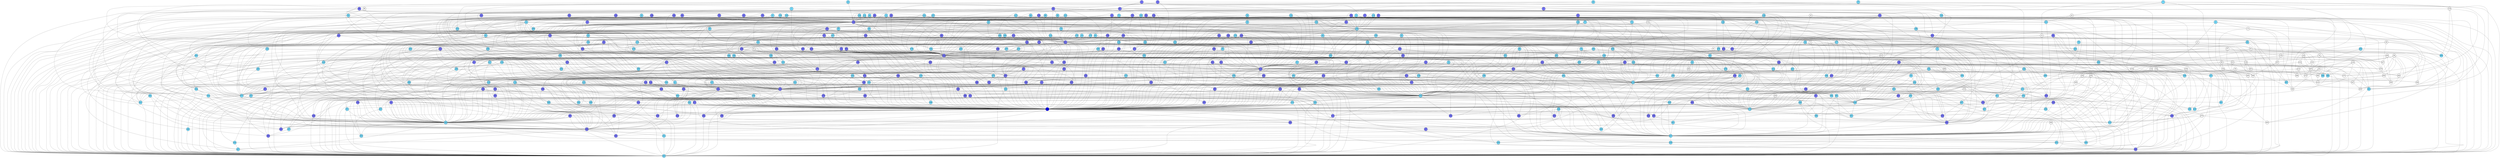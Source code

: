 digraph G
{

    // Graph properties
    overlap="false";
    outputorder="nodesfirst";
    // Vertices
    0 [fillcolor="#7777ff" shape="circle" style="filled" fixedsize="true" width="0.5"];
    1 [fillcolor="#77ddff" shape="circle" style="filled" fixedsize="true" width="0.5"];
    2 [fillcolor="#7777ff" shape="circle" style="filled" fixedsize="true" width="0.5"];
    3 [fillcolor="#7777ff" shape="circle" style="filled" fixedsize="true" width="0.5"];
    4 [fillcolor="#77ddff" shape="circle" style="filled" fixedsize="true" width="0.5"];
    5 [fillcolor="#77ddff" shape="circle" style="filled" fixedsize="true" width="0.5"];
    6 [fillcolor="#77ddff" shape="circle" style="filled" fixedsize="true" width="0.5"];
    7 [fillcolor="#77ddff" shape="circle" style="filled" fixedsize="true" width="0.5"];
    8 [fillcolor="#77ddff" shape="circle" style="filled" fixedsize="true" width="0.5"];
    9 [fillcolor="#77ddff" shape="circle" style="filled" fixedsize="true" width="0.5"];
    10 [fillcolor="white" shape="circle" style="filled" fixedsize="true" width="0.5"];
    11 [fillcolor="#7777ff" shape="circle" style="filled" fixedsize="true" width="0.5"];
    12 [fillcolor="#7777ff" shape="circle" style="filled" fixedsize="true" width="0.5"];
    13 [fillcolor="#7777ff" shape="circle" style="filled" fixedsize="true" width="0.5"];
    14 [fillcolor="#77ddff" shape="circle" style="filled" fixedsize="true" width="0.5"];
    15 [fillcolor="#7777ff" shape="circle" style="filled" fixedsize="true" width="0.5"];
    16 [fillcolor="#77ddff" shape="circle" style="filled" fixedsize="true" width="0.5"];
    17 [fillcolor="#7777ff" shape="circle" style="filled" fixedsize="true" width="0.5"];
    18 [fillcolor="#7777ff" shape="circle" style="filled" fixedsize="true" width="0.5"];
    19 [fillcolor="#77ddff" shape="circle" style="filled" fixedsize="true" width="0.5"];
    20 [fillcolor="white" shape="circle" style="filled" fixedsize="true" width="0.5"];
    21 [fillcolor="#7777ff" shape="circle" style="filled" fixedsize="true" width="0.5"];
    22 [fillcolor="white" shape="circle" style="filled" fixedsize="true" width="0.5"];
    23 [fillcolor="#77ddff" shape="circle" style="filled" fixedsize="true" width="0.5"];
    24 [fillcolor="#7777ff" shape="circle" style="filled" fixedsize="true" width="0.5"];
    25 [fillcolor="#7777ff" shape="circle" style="filled" fixedsize="true" width="0.5"];
    26 [fillcolor="#77ddff" shape="circle" style="filled" fixedsize="true" width="0.5"];
    27 [fillcolor="#7777ff" shape="circle" style="filled" fixedsize="true" width="0.5"];
    28 [fillcolor="#7777ff" shape="circle" style="filled" fixedsize="true" width="0.5"];
    29 [fillcolor="white" shape="circle" style="filled" fixedsize="true" width="0.5"];
    30 [fillcolor="#77ddff" shape="circle" style="filled" fixedsize="true" width="0.5"];
    31 [fillcolor="white" shape="circle" style="filled" fixedsize="true" width="0.5"];
    32 [fillcolor="#77ddff" shape="circle" style="filled" fixedsize="true" width="0.5"];
    33 [fillcolor="white" shape="circle" style="filled" fixedsize="true" width="0.5"];
    34 [fillcolor="#7777ff" shape="circle" style="filled" fixedsize="true" width="0.5"];
    35 [fillcolor="#77ddff" shape="circle" style="filled" fixedsize="true" width="0.5"];
    36 [fillcolor="#7777ff" shape="circle" style="filled" fixedsize="true" width="0.5"];
    37 [fillcolor="#77ddff" shape="circle" style="filled" fixedsize="true" width="0.5"];
    38 [fillcolor="white" shape="circle" style="filled" fixedsize="true" width="0.5"];
    39 [fillcolor="#77ddff" shape="circle" style="filled" fixedsize="true" width="0.5"];
    40 [fillcolor="#7777ff" shape="circle" style="filled" fixedsize="true" width="0.5"];
    41 [fillcolor="#77ddff" shape="circle" style="filled" fixedsize="true" width="0.5"];
    42 [fillcolor="#77ddff" shape="circle" style="filled" fixedsize="true" width="0.5"];
    43 [fillcolor="#77ddff" shape="circle" style="filled" fixedsize="true" width="0.5"];
    44 [fillcolor="#77ddff" shape="circle" style="filled" fixedsize="true" width="0.5"];
    45 [fillcolor="#77ddff" shape="circle" style="filled" fixedsize="true" width="0.5"];
    46 [fillcolor="#77ddff" shape="circle" style="filled" fixedsize="true" width="0.5"];
    47 [fillcolor="#7777ff" shape="circle" style="filled" fixedsize="true" width="0.5"];
    48 [fillcolor="white" shape="circle" style="filled" fixedsize="true" width="0.5"];
    49 [fillcolor="#77ddff" shape="circle" style="filled" fixedsize="true" width="0.5"];
    50 [fillcolor="#77ddff" shape="circle" style="filled" fixedsize="true" width="0.5"];
    51 [fillcolor="#77ddff" shape="circle" style="filled" fixedsize="true" width="0.5"];
    52 [fillcolor="#7777ff" shape="circle" style="filled" fixedsize="true" width="0.5"];
    53 [fillcolor="#7777ff" shape="circle" style="filled" fixedsize="true" width="0.5"];
    54 [fillcolor="#7777ff" shape="circle" style="filled" fixedsize="true" width="0.5"];
    55 [fillcolor="#77ddff" shape="circle" style="filled" fixedsize="true" width="0.5"];
    56 [fillcolor="#7777ff" shape="circle" style="filled" fixedsize="true" width="0.5"];
    57 [fillcolor="#7777ff" shape="circle" style="filled" fixedsize="true" width="0.5"];
    58 [fillcolor="#77ddff" shape="circle" style="filled" fixedsize="true" width="0.5"];
    59 [fillcolor="#77ddff" shape="circle" style="filled" fixedsize="true" width="0.5"];
    60 [fillcolor="#77ddff" shape="circle" style="filled" fixedsize="true" width="0.5"];
    61 [fillcolor="#77ddff" shape="circle" style="filled" fixedsize="true" width="0.5"];
    62 [fillcolor="white" shape="circle" style="filled" fixedsize="true" width="0.5"];
    63 [fillcolor="#7777ff" shape="circle" style="filled" fixedsize="true" width="0.5"];
    64 [fillcolor="#77ddff" shape="circle" style="filled" fixedsize="true" width="0.5"];
    65 [fillcolor="#7777ff" shape="circle" style="filled" fixedsize="true" width="0.5"];
    66 [fillcolor="#77ddff" shape="circle" style="filled" fixedsize="true" width="0.5"];
    67 [fillcolor="#7777ff" shape="circle" style="filled" fixedsize="true" width="0.5"];
    68 [fillcolor="#77ddff" shape="circle" style="filled" fixedsize="true" width="0.5"];
    69 [fillcolor="#77ddff" shape="circle" style="filled" fixedsize="true" width="0.5"];
    70 [fillcolor="#7777ff" shape="circle" style="filled" fixedsize="true" width="0.5"];
    71 [fillcolor="#77ddff" shape="circle" style="filled" fixedsize="true" width="0.5"];
    72 [fillcolor="#77ddff" shape="circle" style="filled" fixedsize="true" width="0.5"];
    73 [fillcolor="white" shape="circle" style="filled" fixedsize="true" width="0.5"];
    74 [fillcolor="#7777ff" shape="circle" style="filled" fixedsize="true" width="0.5"];
    75 [fillcolor="#77ddff" shape="circle" style="filled" fixedsize="true" width="0.5"];
    76 [fillcolor="#77ddff" shape="circle" style="filled" fixedsize="true" width="0.5"];
    77 [fillcolor="#77ddff" shape="circle" style="filled" fixedsize="true" width="0.5"];
    78 [fillcolor="#77ddff" shape="circle" style="filled" fixedsize="true" width="0.5"];
    79 [fillcolor="white" shape="circle" style="filled" fixedsize="true" width="0.5"];
    80 [fillcolor="#77ddff" shape="circle" style="filled" fixedsize="true" width="0.5"];
    81 [fillcolor="#7777ff" shape="circle" style="filled" fixedsize="true" width="0.5"];
    82 [fillcolor="white" shape="circle" style="filled" fixedsize="true" width="0.5"];
    83 [fillcolor="#77ddff" shape="circle" style="filled" fixedsize="true" width="0.5"];
    84 [fillcolor="#77ddff" shape="circle" style="filled" fixedsize="true" width="0.5"];
    85 [fillcolor="white" shape="circle" style="filled" fixedsize="true" width="0.5"];
    86 [fillcolor="#7777ff" shape="circle" style="filled" fixedsize="true" width="0.5"];
    87 [fillcolor="white" shape="circle" style="filled" fixedsize="true" width="0.5"];
    88 [fillcolor="#77ddff" shape="circle" style="filled" fixedsize="true" width="0.5"];
    89 [fillcolor="white" shape="circle" style="filled" fixedsize="true" width="0.5"];
    90 [fillcolor="#7777ff" shape="circle" style="filled" fixedsize="true" width="0.5"];
    91 [fillcolor="white" shape="circle" style="filled" fixedsize="true" width="0.5"];
    92 [fillcolor="#77ddff" shape="circle" style="filled" fixedsize="true" width="0.5"];
    93 [fillcolor="#77ddff" shape="circle" style="filled" fixedsize="true" width="0.5"];
    94 [fillcolor="#7777ff" shape="circle" style="filled" fixedsize="true" width="0.5"];
    95 [fillcolor="#7777ff" shape="circle" style="filled" fixedsize="true" width="0.5"];
    96 [fillcolor="white" shape="circle" style="filled" fixedsize="true" width="0.5"];
    97 [fillcolor="#7777ff" shape="circle" style="filled" fixedsize="true" width="0.5"];
    98 [fillcolor="white" shape="circle" style="filled" fixedsize="true" width="0.5"];
    99 [fillcolor="#7777ff" shape="circle" style="filled" fixedsize="true" width="0.5"];
    100 [fillcolor="#7777ff" shape="circle" style="filled" fixedsize="true" width="0.5"];
    101 [fillcolor="#77ddff" shape="circle" style="filled" fixedsize="true" width="0.5"];
    102 [fillcolor="white" shape="circle" style="filled" fixedsize="true" width="0.5"];
    103 [fillcolor="white" shape="circle" style="filled" fixedsize="true" width="0.5"];
    104 [fillcolor="#7777ff" shape="circle" style="filled" fixedsize="true" width="0.5"];
    105 [fillcolor="#7777ff" shape="circle" style="filled" fixedsize="true" width="0.5"];
    106 [fillcolor="#7777ff" shape="circle" style="filled" fixedsize="true" width="0.5"];
    107 [fillcolor="#7777ff" shape="circle" style="filled" fixedsize="true" width="0.5"];
    108 [fillcolor="#77ddff" shape="circle" style="filled" fixedsize="true" width="0.5"];
    109 [fillcolor="#77ddff" shape="circle" style="filled" fixedsize="true" width="0.5"];
    110 [fillcolor="#77ddff" shape="circle" style="filled" fixedsize="true" width="0.5"];
    111 [fillcolor="#77ddff" shape="circle" style="filled" fixedsize="true" width="0.5"];
    112 [fillcolor="#77ddff" shape="circle" style="filled" fixedsize="true" width="0.5"];
    113 [fillcolor="#77ddff" shape="circle" style="filled" fixedsize="true" width="0.5"];
    114 [fillcolor="#77ddff" shape="circle" style="filled" fixedsize="true" width="0.5"];
    115 [fillcolor="#7777ff" shape="circle" style="filled" fixedsize="true" width="0.5"];
    116 [fillcolor="white" shape="circle" style="filled" fixedsize="true" width="0.5"];
    117 [fillcolor="#77ddff" shape="circle" style="filled" fixedsize="true" width="0.5"];
    118 [fillcolor="#77ddff" shape="circle" style="filled" fixedsize="true" width="0.5"];
    119 [fillcolor="#77ddff" shape="circle" style="filled" fixedsize="true" width="0.5"];
    120 [fillcolor="white" shape="circle" style="filled" fixedsize="true" width="0.5"];
    121 [fillcolor="#7777ff" shape="circle" style="filled" fixedsize="true" width="0.5"];
    122 [fillcolor="#7777ff" shape="circle" style="filled" fixedsize="true" width="0.5"];
    123 [fillcolor="#77ddff" shape="circle" style="filled" fixedsize="true" width="0.5"];
    124 [fillcolor="white" shape="circle" style="filled" fixedsize="true" width="0.5"];
    125 [fillcolor="white" shape="circle" style="filled" fixedsize="true" width="0.5"];
    126 [fillcolor="#77ddff" shape="circle" style="filled" fixedsize="true" width="0.5"];
    127 [fillcolor="#77ddff" shape="circle" style="filled" fixedsize="true" width="0.5"];
    128 [fillcolor="#77ddff" shape="circle" style="filled" fixedsize="true" width="0.5"];
    129 [fillcolor="#7777ff" shape="circle" style="filled" fixedsize="true" width="0.5"];
    130 [fillcolor="#7777ff" shape="circle" style="filled" fixedsize="true" width="0.5"];
    131 [fillcolor="#7777ff" shape="circle" style="filled" fixedsize="true" width="0.5"];
    132 [fillcolor="#77ddff" shape="circle" style="filled" fixedsize="true" width="0.5"];
    133 [fillcolor="#77ddff" shape="circle" style="filled" fixedsize="true" width="0.5"];
    134 [fillcolor="#7777ff" shape="circle" style="filled" fixedsize="true" width="0.5"];
    135 [fillcolor="white" shape="circle" style="filled" fixedsize="true" width="0.5"];
    136 [fillcolor="#7777ff" shape="circle" style="filled" fixedsize="true" width="0.5"];
    137 [fillcolor="#7777ff" shape="circle" style="filled" fixedsize="true" width="0.5"];
    138 [fillcolor="#77ddff" shape="circle" style="filled" fixedsize="true" width="0.5"];
    139 [fillcolor="white" shape="circle" style="filled" fixedsize="true" width="0.5"];
    140 [fillcolor="#7777ff" shape="circle" style="filled" fixedsize="true" width="0.5"];
    141 [fillcolor="#7777ff" shape="circle" style="filled" fixedsize="true" width="0.5"];
    142 [fillcolor="#77ddff" shape="circle" style="filled" fixedsize="true" width="0.5"];
    143 [fillcolor="#77ddff" shape="circle" style="filled" fixedsize="true" width="0.5"];
    144 [fillcolor="#77ddff" shape="circle" style="filled" fixedsize="true" width="0.5"];
    145 [fillcolor="#77ddff" shape="circle" style="filled" fixedsize="true" width="0.5"];
    146 [fillcolor="#77ddff" shape="circle" style="filled" fixedsize="true" width="0.5"];
    147 [fillcolor="#77ddff" shape="circle" style="filled" fixedsize="true" width="0.5"];
    148 [fillcolor="#77ddff" shape="circle" style="filled" fixedsize="true" width="0.5"];
    149 [fillcolor="#77ddff" shape="circle" style="filled" fixedsize="true" width="0.5"];
    150 [fillcolor="#77ddff" shape="circle" style="filled" fixedsize="true" width="0.5"];
    151 [fillcolor="#7777ff" shape="circle" style="filled" fixedsize="true" width="0.5"];
    152 [fillcolor="white" shape="circle" style="filled" fixedsize="true" width="0.5"];
    153 [fillcolor="white" shape="circle" style="filled" fixedsize="true" width="0.5"];
    154 [fillcolor="white" shape="circle" style="filled" fixedsize="true" width="0.5"];
    155 [fillcolor="#77ddff" shape="circle" style="filled" fixedsize="true" width="0.5"];
    156 [fillcolor="#7777ff" shape="circle" style="filled" fixedsize="true" width="0.5"];
    157 [fillcolor="#77ddff" shape="circle" style="filled" fixedsize="true" width="0.5"];
    158 [fillcolor="#7777ff" shape="circle" style="filled" fixedsize="true" width="0.5"];
    159 [fillcolor="#7777ff" shape="circle" style="filled" fixedsize="true" width="0.5"];
    160 [fillcolor="#77ddff" shape="circle" style="filled" fixedsize="true" width="0.5"];
    161 [fillcolor="#7777ff" shape="circle" style="filled" fixedsize="true" width="0.5"];
    162 [fillcolor="#7777ff" shape="circle" style="filled" fixedsize="true" width="0.5"];
    163 [fillcolor="#77ddff" shape="circle" style="filled" fixedsize="true" width="0.5"];
    164 [fillcolor="#77ddff" shape="circle" style="filled" fixedsize="true" width="0.5"];
    165 [fillcolor="#77ddff" shape="circle" style="filled" fixedsize="true" width="0.5"];
    166 [fillcolor="#77ddff" shape="circle" style="filled" fixedsize="true" width="0.5"];
    167 [fillcolor="#7777ff" shape="circle" style="filled" fixedsize="true" width="0.5"];
    168 [fillcolor="#7777ff" shape="circle" style="filled" fixedsize="true" width="0.5"];
    169 [fillcolor="#7777ff" shape="circle" style="filled" fixedsize="true" width="0.5"];
    170 [fillcolor="#77ddff" shape="circle" style="filled" fixedsize="true" width="0.5"];
    171 [fillcolor="#7777ff" shape="circle" style="filled" fixedsize="true" width="0.5"];
    172 [fillcolor="#77ddff" shape="circle" style="filled" fixedsize="true" width="0.5"];
    173 [fillcolor="#77ddff" shape="circle" style="filled" fixedsize="true" width="0.5"];
    174 [fillcolor="#7777ff" shape="circle" style="filled" fixedsize="true" width="0.5"];
    175 [fillcolor="#7777ff" shape="circle" style="filled" fixedsize="true" width="0.5"];
    176 [fillcolor="#77ddff" shape="circle" style="filled" fixedsize="true" width="0.5"];
    177 [fillcolor="#77ddff" shape="circle" style="filled" fixedsize="true" width="0.5"];
    178 [fillcolor="#7777ff" shape="circle" style="filled" fixedsize="true" width="0.5"];
    179 [fillcolor="#77ddff" shape="circle" style="filled" fixedsize="true" width="0.5"];
    180 [fillcolor="#77ddff" shape="circle" style="filled" fixedsize="true" width="0.5"];
    181 [fillcolor="#77ddff" shape="circle" style="filled" fixedsize="true" width="0.5"];
    182 [fillcolor="#77ddff" shape="circle" style="filled" fixedsize="true" width="0.5"];
    183 [fillcolor="#7777ff" shape="circle" style="filled" fixedsize="true" width="0.5"];
    184 [fillcolor="#7777ff" shape="circle" style="filled" fixedsize="true" width="0.5"];
    185 [fillcolor="#7777ff" shape="circle" style="filled" fixedsize="true" width="0.5"];
    186 [fillcolor="#7777ff" shape="circle" style="filled" fixedsize="true" width="0.5"];
    187 [fillcolor="#7777ff" shape="circle" style="filled" fixedsize="true" width="0.5"];
    188 [fillcolor="#7777ff" shape="circle" style="filled" fixedsize="true" width="0.5"];
    189 [fillcolor="#77ddff" shape="circle" style="filled" fixedsize="true" width="0.5"];
    190 [fillcolor="#77ddff" shape="circle" style="filled" fixedsize="true" width="0.5"];
    191 [fillcolor="#77ddff" shape="circle" style="filled" fixedsize="true" width="0.5"];
    192 [fillcolor="#77ddff" shape="circle" style="filled" fixedsize="true" width="0.5"];
    193 [fillcolor="#77ddff" shape="circle" style="filled" fixedsize="true" width="0.5"];
    194 [fillcolor="#77ddff" shape="circle" style="filled" fixedsize="true" width="0.5"];
    195 [fillcolor="#7777ff" shape="circle" style="filled" fixedsize="true" width="0.5"];
    196 [fillcolor="#77ddff" shape="circle" style="filled" fixedsize="true" width="0.5"];
    197 [fillcolor="#77ddff" shape="circle" style="filled" fixedsize="true" width="0.5"];
    198 [fillcolor="#77ddff" shape="circle" style="filled" fixedsize="true" width="0.5"];
    199 [fillcolor="#77ddff" shape="circle" style="filled" fixedsize="true" width="0.5"];
    200 [fillcolor="#77ddff" shape="circle" style="filled" fixedsize="true" width="0.5"];
    201 [fillcolor="#7777ff" shape="circle" style="filled" fixedsize="true" width="0.5"];
    202 [fillcolor="#77ddff" shape="circle" style="filled" fixedsize="true" width="0.5"];
    203 [fillcolor="#7777ff" shape="circle" style="filled" fixedsize="true" width="0.5"];
    204 [fillcolor="#7777ff" shape="circle" style="filled" fixedsize="true" width="0.5"];
    205 [fillcolor="white" shape="circle" style="filled" fixedsize="true" width="0.5"];
    206 [fillcolor="#77ddff" shape="circle" style="filled" fixedsize="true" width="0.5"];
    207 [fillcolor="#77ddff" shape="circle" style="filled" fixedsize="true" width="0.5"];
    208 [fillcolor="#77ddff" shape="circle" style="filled" fixedsize="true" width="0.5"];
    209 [fillcolor="#77ddff" shape="circle" style="filled" fixedsize="true" width="0.5"];
    210 [fillcolor="white" shape="circle" style="filled" fixedsize="true" width="0.5"];
    211 [fillcolor="#7777ff" shape="circle" style="filled" fixedsize="true" width="0.5"];
    212 [fillcolor="white" shape="circle" style="filled" fixedsize="true" width="0.5"];
    213 [fillcolor="white" shape="circle" style="filled" fixedsize="true" width="0.5"];
    214 [fillcolor="#7777ff" shape="circle" style="filled" fixedsize="true" width="0.5"];
    215 [fillcolor="#7777ff" shape="circle" style="filled" fixedsize="true" width="0.5"];
    216 [fillcolor="#7777ff" shape="circle" style="filled" fixedsize="true" width="0.5"];
    217 [fillcolor="#77ddff" shape="circle" style="filled" fixedsize="true" width="0.5"];
    218 [fillcolor="#77ddff" shape="circle" style="filled" fixedsize="true" width="0.5"];
    219 [fillcolor="#77ddff" shape="circle" style="filled" fixedsize="true" width="0.5"];
    220 [fillcolor="#7777ff" shape="circle" style="filled" fixedsize="true" width="0.5"];
    221 [fillcolor="#77ddff" shape="circle" style="filled" fixedsize="true" width="0.5"];
    222 [fillcolor="#77ddff" shape="circle" style="filled" fixedsize="true" width="0.5"];
    223 [fillcolor="#77ddff" shape="circle" style="filled" fixedsize="true" width="0.5"];
    224 [fillcolor="#77ddff" shape="circle" style="filled" fixedsize="true" width="0.5"];
    225 [fillcolor="white" shape="circle" style="filled" fixedsize="true" width="0.5"];
    226 [fillcolor="#77ddff" shape="circle" style="filled" fixedsize="true" width="0.5"];
    227 [fillcolor="white" shape="circle" style="filled" fixedsize="true" width="0.5"];
    228 [fillcolor="#7777ff" shape="circle" style="filled" fixedsize="true" width="0.5"];
    229 [fillcolor="white" shape="circle" style="filled" fixedsize="true" width="0.5"];
    230 [fillcolor="white" shape="circle" style="filled" fixedsize="true" width="0.5"];
    231 [fillcolor="white" shape="circle" style="filled" fixedsize="true" width="0.5"];
    232 [fillcolor="#7777ff" shape="circle" style="filled" fixedsize="true" width="0.5"];
    233 [fillcolor="#77ddff" shape="circle" style="filled" fixedsize="true" width="0.5"];
    234 [fillcolor="white" shape="circle" style="filled" fixedsize="true" width="0.5"];
    235 [fillcolor="#77ddff" shape="circle" style="filled" fixedsize="true" width="0.5"];
    236 [fillcolor="#77ddff" shape="circle" style="filled" fixedsize="true" width="0.5"];
    237 [fillcolor="#7777ff" shape="circle" style="filled" fixedsize="true" width="0.5"];
    238 [fillcolor="#7777ff" shape="circle" style="filled" fixedsize="true" width="0.5"];
    239 [fillcolor="white" shape="circle" style="filled" fixedsize="true" width="0.5"];
    240 [fillcolor="#7777ff" shape="circle" style="filled" fixedsize="true" width="0.5"];
    241 [fillcolor="#7777ff" shape="circle" style="filled" fixedsize="true" width="0.5"];
    242 [fillcolor="#77ddff" shape="circle" style="filled" fixedsize="true" width="0.5"];
    243 [fillcolor="#77ddff" shape="circle" style="filled" fixedsize="true" width="0.5"];
    244 [fillcolor="#77ddff" shape="circle" style="filled" fixedsize="true" width="0.5"];
    245 [fillcolor="#7777ff" shape="circle" style="filled" fixedsize="true" width="0.5"];
    246 [fillcolor="#77ddff" shape="circle" style="filled" fixedsize="true" width="0.5"];
    247 [fillcolor="#7777ff" shape="circle" style="filled" fixedsize="true" width="0.5"];
    248 [fillcolor="#7777ff" shape="circle" style="filled" fixedsize="true" width="0.5"];
    249 [fillcolor="#7777ff" shape="circle" style="filled" fixedsize="true" width="0.5"];
    250 [fillcolor="#7777ff" shape="circle" style="filled" fixedsize="true" width="0.5"];
    251 [fillcolor="#77ddff" shape="circle" style="filled" fixedsize="true" width="0.5"];
    252 [fillcolor="#7777ff" shape="circle" style="filled" fixedsize="true" width="0.5"];
    253 [fillcolor="#7777ff" shape="circle" style="filled" fixedsize="true" width="0.5"];
    254 [fillcolor="#7777ff" shape="circle" style="filled" fixedsize="true" width="0.5"];
    255 [fillcolor="#7777ff" shape="circle" style="filled" fixedsize="true" width="0.5"];
    256 [fillcolor="#77ddff" shape="circle" style="filled" fixedsize="true" width="0.5"];
    257 [fillcolor="#7777ff" shape="circle" style="filled" fixedsize="true" width="0.5"];
    258 [fillcolor="#77ddff" shape="circle" style="filled" fixedsize="true" width="0.5"];
    259 [fillcolor="#7777ff" shape="circle" style="filled" fixedsize="true" width="0.5"];
    260 [fillcolor="#77ddff" shape="circle" style="filled" fixedsize="true" width="0.5"];
    261 [fillcolor="white" shape="circle" style="filled" fixedsize="true" width="0.5"];
    262 [fillcolor="#7777ff" shape="circle" style="filled" fixedsize="true" width="0.5"];
    263 [fillcolor="#77ddff" shape="circle" style="filled" fixedsize="true" width="0.5"];
    264 [fillcolor="#77ddff" shape="circle" style="filled" fixedsize="true" width="0.5"];
    265 [fillcolor="#7777ff" shape="circle" style="filled" fixedsize="true" width="0.5"];
    266 [fillcolor="white" shape="circle" style="filled" fixedsize="true" width="0.5"];
    267 [fillcolor="white" shape="circle" style="filled" fixedsize="true" width="0.5"];
    268 [fillcolor="#77ddff" shape="circle" style="filled" fixedsize="true" width="0.5"];
    269 [fillcolor="#77ddff" shape="circle" style="filled" fixedsize="true" width="0.5"];
    270 [fillcolor="#77ddff" shape="circle" style="filled" fixedsize="true" width="0.5"];
    271 [fillcolor="#7777ff" shape="circle" style="filled" fixedsize="true" width="0.5"];
    272 [fillcolor="white" shape="circle" style="filled" fixedsize="true" width="0.5"];
    273 [fillcolor="#7777ff" shape="circle" style="filled" fixedsize="true" width="0.5"];
    274 [fillcolor="#7777ff" shape="circle" style="filled" fixedsize="true" width="0.5"];
    275 [fillcolor="white" shape="circle" style="filled" fixedsize="true" width="0.5"];
    276 [fillcolor="#7777ff" shape="circle" style="filled" fixedsize="true" width="0.5"];
    277 [fillcolor="#7777ff" shape="circle" style="filled" fixedsize="true" width="0.5"];
    278 [fillcolor="#77ddff" shape="circle" style="filled" fixedsize="true" width="0.5"];
    279 [fillcolor="white" shape="circle" style="filled" fixedsize="true" width="0.5"];
    280 [fillcolor="#77ddff" shape="circle" style="filled" fixedsize="true" width="0.5"];
    281 [fillcolor="#7777ff" shape="circle" style="filled" fixedsize="true" width="0.5"];
    282 [fillcolor="#77ddff" shape="circle" style="filled" fixedsize="true" width="0.5"];
    283 [fillcolor="#77ddff" shape="circle" style="filled" fixedsize="true" width="0.5"];
    284 [fillcolor="#77ddff" shape="circle" style="filled" fixedsize="true" width="0.5"];
    285 [fillcolor="white" shape="circle" style="filled" fixedsize="true" width="0.5"];
    286 [fillcolor="#7777ff" shape="circle" style="filled" fixedsize="true" width="0.5"];
    287 [fillcolor="#7777ff" shape="circle" style="filled" fixedsize="true" width="0.5"];
    288 [fillcolor="#77ddff" shape="circle" style="filled" fixedsize="true" width="0.5"];
    289 [fillcolor="#77ddff" shape="circle" style="filled" fixedsize="true" width="0.5"];
    290 [fillcolor="white" shape="circle" style="filled" fixedsize="true" width="0.5"];
    291 [fillcolor="#77ddff" shape="circle" style="filled" fixedsize="true" width="0.5"];
    292 [fillcolor="white" shape="circle" style="filled" fixedsize="true" width="0.5"];
    293 [fillcolor="#77ddff" shape="circle" style="filled" fixedsize="true" width="0.5"];
    294 [fillcolor="#77ddff" shape="circle" style="filled" fixedsize="true" width="0.5"];
    295 [fillcolor="white" shape="circle" style="filled" fixedsize="true" width="0.5"];
    296 [fillcolor="white" shape="circle" style="filled" fixedsize="true" width="0.5"];
    297 [fillcolor="#77ddff" shape="circle" style="filled" fixedsize="true" width="0.5"];
    298 [fillcolor="#77ddff" shape="circle" style="filled" fixedsize="true" width="0.5"];
    299 [fillcolor="#77ddff" shape="circle" style="filled" fixedsize="true" width="0.5"];
    300 [fillcolor="white" shape="circle" style="filled" fixedsize="true" width="0.5"];
    301 [fillcolor="#7777ff" shape="circle" style="filled" fixedsize="true" width="0.5"];
    302 [fillcolor="#7777ff" shape="circle" style="filled" fixedsize="true" width="0.5"];
    303 [fillcolor="#7777ff" shape="circle" style="filled" fixedsize="true" width="0.5"];
    304 [fillcolor="#77ddff" shape="circle" style="filled" fixedsize="true" width="0.5"];
    305 [fillcolor="#7777ff" shape="circle" style="filled" fixedsize="true" width="0.5"];
    306 [fillcolor="#7777ff" shape="circle" style="filled" fixedsize="true" width="0.5"];
    307 [fillcolor="#77ddff" shape="circle" style="filled" fixedsize="true" width="0.5"];
    308 [fillcolor="#77ddff" shape="circle" style="filled" fixedsize="true" width="0.5"];
    309 [fillcolor="#7777ff" shape="circle" style="filled" fixedsize="true" width="0.5"];
    310 [fillcolor="#77ddff" shape="circle" style="filled" fixedsize="true" width="0.5"];
    311 [fillcolor="#7777ff" shape="circle" style="filled" fixedsize="true" width="0.5"];
    312 [fillcolor="#7777ff" shape="circle" style="filled" fixedsize="true" width="0.5"];
    313 [fillcolor="#7777ff" shape="circle" style="filled" fixedsize="true" width="0.5"];
    314 [fillcolor="#77ddff" shape="circle" style="filled" fixedsize="true" width="0.5"];
    315 [fillcolor="#77ddff" shape="circle" style="filled" fixedsize="true" width="0.5"];
    316 [fillcolor="#77ddff" shape="circle" style="filled" fixedsize="true" width="0.5"];
    317 [fillcolor="#77ddff" shape="circle" style="filled" fixedsize="true" width="0.5"];
    318 [fillcolor="#77ddff" shape="circle" style="filled" fixedsize="true" width="0.5"];
    319 [fillcolor="#7777ff" shape="circle" style="filled" fixedsize="true" width="0.5"];
    320 [fillcolor="#7777ff" shape="circle" style="filled" fixedsize="true" width="0.5"];
    321 [fillcolor="#77ddff" shape="circle" style="filled" fixedsize="true" width="0.5"];
    322 [fillcolor="#77ddff" shape="circle" style="filled" fixedsize="true" width="0.5"];
    323 [fillcolor="#7777ff" shape="circle" style="filled" fixedsize="true" width="0.5"];
    324 [fillcolor="#77ddff" shape="circle" style="filled" fixedsize="true" width="0.5"];
    325 [fillcolor="#77ddff" shape="circle" style="filled" fixedsize="true" width="0.5"];
    326 [fillcolor="#7777ff" shape="circle" style="filled" fixedsize="true" width="0.5"];
    327 [fillcolor="#7777ff" shape="circle" style="filled" fixedsize="true" width="0.5"];
    328 [fillcolor="#7777ff" shape="circle" style="filled" fixedsize="true" width="0.5"];
    329 [fillcolor="#77ddff" shape="circle" style="filled" fixedsize="true" width="0.5"];
    330 [fillcolor="#7777ff" shape="circle" style="filled" fixedsize="true" width="0.5"];
    331 [fillcolor="#77ddff" shape="circle" style="filled" fixedsize="true" width="0.5"];
    332 [fillcolor="#77ddff" shape="circle" style="filled" fixedsize="true" width="0.5"];
    333 [fillcolor="#7777ff" shape="circle" style="filled" fixedsize="true" width="0.5"];
    334 [fillcolor="#77ddff" shape="circle" style="filled" fixedsize="true" width="0.5"];
    335 [fillcolor="#7777ff" shape="circle" style="filled" fixedsize="true" width="0.5"];
    336 [fillcolor="#77ddff" shape="circle" style="filled" fixedsize="true" width="0.5"];
    337 [fillcolor="#77ddff" shape="circle" style="filled" fixedsize="true" width="0.5"];
    338 [fillcolor="#7777ff" shape="circle" style="filled" fixedsize="true" width="0.5"];
    339 [fillcolor="#77ddff" shape="circle" style="filled" fixedsize="true" width="0.5"];
    340 [fillcolor="white" shape="circle" style="filled" fixedsize="true" width="0.5"];
    341 [fillcolor="#77ddff" shape="circle" style="filled" fixedsize="true" width="0.5"];
    342 [fillcolor="#77ddff" shape="circle" style="filled" fixedsize="true" width="0.5"];
    343 [fillcolor="#77ddff" shape="circle" style="filled" fixedsize="true" width="0.5"];
    344 [fillcolor="#7777ff" shape="circle" style="filled" fixedsize="true" width="0.5"];
    345 [fillcolor="#7777ff" shape="circle" style="filled" fixedsize="true" width="0.5"];
    346 [fillcolor="#77ddff" shape="circle" style="filled" fixedsize="true" width="0.5"];
    347 [fillcolor="white" shape="circle" style="filled" fixedsize="true" width="0.5"];
    348 [fillcolor="#7777ff" shape="circle" style="filled" fixedsize="true" width="0.5"];
    349 [fillcolor="#77ddff" shape="circle" style="filled" fixedsize="true" width="0.5"];
    350 [fillcolor="#77ddff" shape="circle" style="filled" fixedsize="true" width="0.5"];
    351 [fillcolor="#77ddff" shape="circle" style="filled" fixedsize="true" width="0.5"];
    352 [fillcolor="#77ddff" shape="circle" style="filled" fixedsize="true" width="0.5"];
    353 [fillcolor="#77ddff" shape="circle" style="filled" fixedsize="true" width="0.5"];
    354 [fillcolor="#77ddff" shape="circle" style="filled" fixedsize="true" width="0.5"];
    355 [fillcolor="#77ddff" shape="circle" style="filled" fixedsize="true" width="0.5"];
    356 [fillcolor="#77ddff" shape="circle" style="filled" fixedsize="true" width="0.5"];
    357 [fillcolor="white" shape="circle" style="filled" fixedsize="true" width="0.5"];
    358 [fillcolor="#7777ff" shape="circle" style="filled" fixedsize="true" width="0.5"];
    359 [fillcolor="#7777ff" shape="circle" style="filled" fixedsize="true" width="0.5"];
    360 [fillcolor="white" shape="circle" style="filled" fixedsize="true" width="0.5"];
    361 [fillcolor="#77ddff" shape="circle" style="filled" fixedsize="true" width="0.5"];
    362 [fillcolor="#77ddff" shape="circle" style="filled" fixedsize="true" width="0.5"];
    363 [fillcolor="#77ddff" shape="circle" style="filled" fixedsize="true" width="0.5"];
    364 [fillcolor="white" shape="circle" style="filled" fixedsize="true" width="0.5"];
    365 [fillcolor="#77ddff" shape="circle" style="filled" fixedsize="true" width="0.5"];
    366 [fillcolor="#77ddff" shape="circle" style="filled" fixedsize="true" width="0.5"];
    367 [fillcolor="#7777ff" shape="circle" style="filled" fixedsize="true" width="0.5"];
    368 [fillcolor="#7777ff" shape="circle" style="filled" fixedsize="true" width="0.5"];
    369 [fillcolor="#77ddff" shape="circle" style="filled" fixedsize="true" width="0.5"];
    370 [fillcolor="#77ddff" shape="circle" style="filled" fixedsize="true" width="0.5"];
    371 [fillcolor="#77ddff" shape="circle" style="filled" fixedsize="true" width="0.5"];
    372 [fillcolor="#7777ff" shape="circle" style="filled" fixedsize="true" width="0.5"];
    373 [fillcolor="#7777ff" shape="circle" style="filled" fixedsize="true" width="0.5"];
    374 [fillcolor="#7777ff" shape="circle" style="filled" fixedsize="true" width="0.5"];
    375 [fillcolor="white" shape="circle" style="filled" fixedsize="true" width="0.5"];
    376 [fillcolor="#77ddff" shape="circle" style="filled" fixedsize="true" width="0.5"];
    377 [fillcolor="#77ddff" shape="circle" style="filled" fixedsize="true" width="0.5"];
    378 [fillcolor="#7777ff" shape="circle" style="filled" fixedsize="true" width="0.5"];
    379 [fillcolor="#7777ff" shape="circle" style="filled" fixedsize="true" width="0.5"];
    380 [fillcolor="white" shape="circle" style="filled" fixedsize="true" width="0.5"];
    381 [fillcolor="#77ddff" shape="circle" style="filled" fixedsize="true" width="0.5"];
    382 [fillcolor="#77ddff" shape="circle" style="filled" fixedsize="true" width="0.5"];
    383 [fillcolor="#0000ff" shape="circle" style="filled" fixedsize="true" width="0.5"];
    384 [fillcolor="#77ddff" shape="circle" style="filled" fixedsize="true" width="0.5"];
    385 [fillcolor="#7777ff" shape="circle" style="filled" fixedsize="true" width="0.5"];
    386 [fillcolor="#7777ff" shape="circle" style="filled" fixedsize="true" width="0.5"];
    387 [fillcolor="#7777ff" shape="circle" style="filled" fixedsize="true" width="0.5"];
    388 [fillcolor="#7777ff" shape="circle" style="filled" fixedsize="true" width="0.5"];
    389 [fillcolor="white" shape="circle" style="filled" fixedsize="true" width="0.5"];
    390 [fillcolor="white" shape="circle" style="filled" fixedsize="true" width="0.5"];
    391 [fillcolor="#77ddff" shape="circle" style="filled" fixedsize="true" width="0.5"];
    392 [fillcolor="#7777ff" shape="circle" style="filled" fixedsize="true" width="0.5"];
    393 [fillcolor="#77ddff" shape="circle" style="filled" fixedsize="true" width="0.5"];
    394 [fillcolor="white" shape="circle" style="filled" fixedsize="true" width="0.5"];
    395 [fillcolor="#7777ff" shape="circle" style="filled" fixedsize="true" width="0.5"];
    396 [fillcolor="#77ddff" shape="circle" style="filled" fixedsize="true" width="0.5"];
    397 [fillcolor="#77ddff" shape="circle" style="filled" fixedsize="true" width="0.5"];
    398 [fillcolor="#7777ff" shape="circle" style="filled" fixedsize="true" width="0.5"];
    399 [fillcolor="#77ddff" shape="circle" style="filled" fixedsize="true" width="0.5"];
    400 [fillcolor="#77ddff" shape="circle" style="filled" fixedsize="true" width="0.5"];
    401 [fillcolor="#77ddff" shape="circle" style="filled" fixedsize="true" width="0.5"];
    402 [fillcolor="#7777ff" shape="circle" style="filled" fixedsize="true" width="0.5"];
    403 [fillcolor="#7777ff" shape="circle" style="filled" fixedsize="true" width="0.5"];
    404 [fillcolor="#7777ff" shape="circle" style="filled" fixedsize="true" width="0.5"];
    405 [fillcolor="white" shape="circle" style="filled" fixedsize="true" width="0.5"];
    406 [fillcolor="#77ddff" shape="circle" style="filled" fixedsize="true" width="0.5"];
    407 [fillcolor="#77ddff" shape="circle" style="filled" fixedsize="true" width="0.5"];
    408 [fillcolor="#7777ff" shape="circle" style="filled" fixedsize="true" width="0.5"];
    409 [fillcolor="white" shape="circle" style="filled" fixedsize="true" width="0.5"];
    410 [fillcolor="#77ddff" shape="circle" style="filled" fixedsize="true" width="0.5"];
    411 [fillcolor="#77ddff" shape="circle" style="filled" fixedsize="true" width="0.5"];
    412 [fillcolor="#77ddff" shape="circle" style="filled" fixedsize="true" width="0.5"];
    413 [fillcolor="#7777ff" shape="circle" style="filled" fixedsize="true" width="0.5"];
    414 [fillcolor="white" shape="circle" style="filled" fixedsize="true" width="0.5"];
    415 [fillcolor="#77ddff" shape="circle" style="filled" fixedsize="true" width="0.5"];
    416 [fillcolor="#7777ff" shape="circle" style="filled" fixedsize="true" width="0.5"];
    417 [fillcolor="#7777ff" shape="circle" style="filled" fixedsize="true" width="0.5"];
    418 [fillcolor="#7777ff" shape="circle" style="filled" fixedsize="true" width="0.5"];
    419 [fillcolor="#7777ff" shape="circle" style="filled" fixedsize="true" width="0.5"];
    420 [fillcolor="#7777ff" shape="circle" style="filled" fixedsize="true" width="0.5"];
    421 [fillcolor="#77ddff" shape="circle" style="filled" fixedsize="true" width="0.5"];
    422 [fillcolor="#77ddff" shape="circle" style="filled" fixedsize="true" width="0.5"];
    423 [fillcolor="#77ddff" shape="circle" style="filled" fixedsize="true" width="0.5"];
    424 [fillcolor="#77ddff" shape="circle" style="filled" fixedsize="true" width="0.5"];
    425 [fillcolor="#7777ff" shape="circle" style="filled" fixedsize="true" width="0.5"];
    426 [fillcolor="#77ddff" shape="circle" style="filled" fixedsize="true" width="0.5"];
    427 [fillcolor="#77ddff" shape="circle" style="filled" fixedsize="true" width="0.5"];
    428 [fillcolor="#7777ff" shape="circle" style="filled" fixedsize="true" width="0.5"];
    429 [fillcolor="#77ddff" shape="circle" style="filled" fixedsize="true" width="0.5"];
    430 [fillcolor="#7777ff" shape="circle" style="filled" fixedsize="true" width="0.5"];
    431 [fillcolor="#77ddff" shape="circle" style="filled" fixedsize="true" width="0.5"];
    432 [fillcolor="#77ddff" shape="circle" style="filled" fixedsize="true" width="0.5"];
    433 [fillcolor="#7777ff" shape="circle" style="filled" fixedsize="true" width="0.5"];
    434 [fillcolor="#77ddff" shape="circle" style="filled" fixedsize="true" width="0.5"];
    435 [fillcolor="#7777ff" shape="circle" style="filled" fixedsize="true" width="0.5"];
    436 [fillcolor="#77ddff" shape="circle" style="filled" fixedsize="true" width="0.5"];
    437 [fillcolor="#77ddff" shape="circle" style="filled" fixedsize="true" width="0.5"];
    438 [fillcolor="#77ddff" shape="circle" style="filled" fixedsize="true" width="0.5"];
    439 [fillcolor="#77ddff" shape="circle" style="filled" fixedsize="true" width="0.5"];
    440 [fillcolor="#7777ff" shape="circle" style="filled" fixedsize="true" width="0.5"];
    441 [fillcolor="#77ddff" shape="circle" style="filled" fixedsize="true" width="0.5"];
    442 [fillcolor="#7777ff" shape="circle" style="filled" fixedsize="true" width="0.5"];
    443 [fillcolor="#77ddff" shape="circle" style="filled" fixedsize="true" width="0.5"];
    0 -> 158 [style="dashed" dir="none"];
    0 -> 313 [style="dashed" dir="none"];
    0 -> 377 [style="dashed" dir="none"];
    0 -> 383 [style="dashed" dir="none"];
    0 -> 411 [style="dashed" dir="none"];
    1 -> 36 [style="dashed" dir="none"];
    1 -> 62 [style="dashed" dir="none"];
    1 -> 215 [style="dashed" dir="none"];
    1 -> 219 [style="dashed" dir="none"];
    1 -> 325 [style="dashed" dir="none"];
    2 -> 126 [style="dashed" dir="none"];
    2 -> 148 [style="dashed" dir="none"];
    2 -> 158 [style="dashed" dir="none"];
    2 -> 160 [style="dashed" dir="none"];
    2 -> 316 [style="dashed" dir="none"];
    2 -> 383 [style="dashed" dir="none"];
    3 -> 67 [style="dashed" dir="none"];
    3 -> 160 [style="dashed" dir="none"];
    3 -> 313 [style="dashed" dir="none"];
    3 -> 383 [style="dashed" dir="none"];
    4 -> 10 [style="dashed" dir="none"];
    4 -> 31 [style="dashed" dir="none"];
    4 -> 102 [style="dashed" dir="none"];
    4 -> 266 [style="dashed" dir="none"];
    4 -> 358 [style="dashed" dir="none"];
    5 -> 145 [style="dashed" dir="none"];
    5 -> 158 [style="dashed" dir="none"];
    5 -> 177 [style="dashed" dir="none"];
    5 -> 250 [style="dashed" dir="none"];
    5 -> 334 [style="dashed" dir="none"];
    5 -> 427 [style="dashed" dir="none"];
    6 -> 107 [style="dashed" dir="none"];
    6 -> 125 [style="dashed" dir="none"];
    6 -> 176 [style="dashed" dir="none"];
    6 -> 296 [style="dashed" dir="none"];
    6 -> 355 [style="dashed" dir="none"];
    6 -> 441 [style="dashed" dir="none"];
    7 -> 20 [style="dashed" dir="none"];
    7 -> 33 [style="dashed" dir="none"];
    7 -> 81 [style="dashed" dir="none"];
    7 -> 116 [style="dashed" dir="none"];
    7 -> 381 [style="dashed" dir="none"];
    7 -> 409 [style="dashed" dir="none"];
    8 -> 32 [style="dashed" dir="none"];
    8 -> 201 [style="dashed" dir="none"];
    8 -> 250 [style="dashed" dir="none"];
    8 -> 297 [style="dashed" dir="none"];
    8 -> 333 [style="dashed" dir="none"];
    9 -> 32 [style="dashed" dir="none"];
    9 -> 86 [style="dashed" dir="none"];
    9 -> 175 [style="dashed" dir="none"];
    9 -> 373 [style="dashed" dir="none"];
    10 -> 33 [style="dashed" dir="none"];
    10 -> 96 [style="dashed" dir="none"];
    10 -> 340 [style="dashed" dir="none"];
    10 -> 347 [style="dashed" dir="none"];
    10 -> 357 [style="dashed" dir="none"];
    11 -> 146 [style="dashed" dir="none"];
    11 -> 158 [style="dashed" dir="none"];
    11 -> 264 [style="dashed" dir="none"];
    11 -> 313 [style="dashed" dir="none"];
    11 -> 321 [style="dashed" dir="none"];
    11 -> 383 [style="dashed" dir="none"];
    11 -> 443 [style="dashed" dir="none"];
    12 -> 158 [style="dashed" dir="none"];
    12 -> 178 [style="dashed" dir="none"];
    12 -> 250 [style="dashed" dir="none"];
    12 -> 383 [style="dashed" dir="none"];
    13 -> 54 [style="dashed" dir="none"];
    13 -> 250 [style="dashed" dir="none"];
    13 -> 376 [style="dashed" dir="none"];
    13 -> 383 [style="dashed" dir="none"];
    14 -> 201 [style="dashed" dir="none"];
    14 -> 239 [style="dashed" dir="none"];
    14 -> 250 [style="dashed" dir="none"];
    14 -> 377 [style="dashed" dir="none"];
    14 -> 421 [style="dashed" dir="none"];
    15 -> 333 [style="dashed" dir="none"];
    15 -> 334 [style="dashed" dir="none"];
    15 -> 383 [style="dashed" dir="none"];
    15 -> 443 [style="dashed" dir="none"];
    16 -> 30 [style="dashed" dir="none"];
    16 -> 72 [style="dashed" dir="none"];
    16 -> 104 [style="dashed" dir="none"];
    16 -> 158 [style="dashed" dir="none"];
    16 -> 160 [style="dashed" dir="none"];
    16 -> 216 [style="dashed" dir="none"];
    16 -> 269 [style="dashed" dir="none"];
    16 -> 316 [style="dashed" dir="none"];
    16 -> 334 [style="dashed" dir="none"];
    17 -> 32 [style="dashed" dir="none"];
    17 -> 376 [style="dashed" dir="none"];
    17 -> 383 [style="dashed" dir="none"];
    17 -> 432 [style="dashed" dir="none"];
    18 -> 313 [style="dashed" dir="none"];
    18 -> 383 [style="dashed" dir="none"];
    18 -> 440 [style="dashed" dir="none"];
    18 -> 443 [style="dashed" dir="none"];
    19 -> 178 [style="dashed" dir="none"];
    19 -> 316 [style="dashed" dir="none"];
    19 -> 334 [style="dashed" dir="none"];
    19 -> 443 [style="dashed" dir="none"];
    20 -> 111 [style="dashed" dir="none"];
    20 -> 198 [style="dashed" dir="none"];
    20 -> 266 [style="dashed" dir="none"];
    21 -> 160 [style="dashed" dir="none"];
    21 -> 180 [style="dashed" dir="none"];
    21 -> 250 [style="dashed" dir="none"];
    21 -> 383 [style="dashed" dir="none"];
    21 -> 443 [style="dashed" dir="none"];
    22 -> 153 [style="dashed" dir="none"];
    22 -> 192 [style="dashed" dir="none"];
    22 -> 197 [style="dashed" dir="none"];
    22 -> 283 [style="dashed" dir="none"];
    22 -> 377 [style="dashed" dir="none"];
    23 -> 67 [style="dashed" dir="none"];
    23 -> 158 [style="dashed" dir="none"];
    23 -> 222 [style="dashed" dir="none"];
    23 -> 333 [style="dashed" dir="none"];
    23 -> 366 [style="dashed" dir="none"];
    24 -> 250 [style="dashed" dir="none"];
    24 -> 366 [style="dashed" dir="none"];
    24 -> 383 [style="dashed" dir="none"];
    24 -> 400 [style="dashed" dir="none"];
    24 -> 443 [style="dashed" dir="none"];
    25 -> 158 [style="dashed" dir="none"];
    25 -> 313 [style="dashed" dir="none"];
    25 -> 383 [style="dashed" dir="none"];
    25 -> 443 [style="dashed" dir="none"];
    26 -> 41 [style="dashed" dir="none"];
    26 -> 51 [style="dashed" dir="none"];
    26 -> 201 [style="dashed" dir="none"];
    26 -> 207 [style="dashed" dir="none"];
    26 -> 250 [style="dashed" dir="none"];
    26 -> 251 [style="dashed" dir="none"];
    26 -> 262 [style="dashed" dir="none"];
    26 -> 334 [style="dashed" dir="none"];
    26 -> 427 [style="dashed" dir="none"];
    27 -> 201 [style="dashed" dir="none"];
    27 -> 250 [style="dashed" dir="none"];
    27 -> 377 [style="dashed" dir="none"];
    27 -> 383 [style="dashed" dir="none"];
    28 -> 158 [style="dashed" dir="none"];
    28 -> 250 [style="dashed" dir="none"];
    28 -> 334 [style="dashed" dir="none"];
    28 -> 383 [style="dashed" dir="none"];
    29 -> 30 [style="dashed" dir="none"];
    29 -> 316 [style="dashed" dir="none"];
    29 -> 376 [style="dashed" dir="none"];
    29 -> 396 [style="dashed" dir="none"];
    29 -> 443 [style="dashed" dir="none"];
    30 -> 160 [style="dashed" dir="none"];
    30 -> 328 [style="dashed" dir="none"];
    30 -> 374 [style="dashed" dir="none"];
    31 -> 82 [style="dashed" dir="none"];
    31 -> 233 [style="dashed" dir="none"];
    31 -> 234 [style="dashed" dir="none"];
    32 -> 39 [style="dashed" dir="none"];
    32 -> 40 [style="dashed" dir="none"];
    32 -> 83 [style="dashed" dir="none"];
    32 -> 222 [style="dashed" dir="none"];
    32 -> 250 [style="dashed" dir="none"];
    32 -> 269 [style="dashed" dir="none"];
    32 -> 274 [style="dashed" dir="none"];
    32 -> 284 [style="dashed" dir="none"];
    32 -> 327 [style="dashed" dir="none"];
    32 -> 333 [style="dashed" dir="none"];
    32 -> 353 [style="dashed" dir="none"];
    32 -> 396 [style="dashed" dir="none"];
    32 -> 443 [style="dashed" dir="none"];
    33 -> 59 [style="dashed" dir="none"];
    33 -> 212 [style="dashed" dir="none"];
    33 -> 299 [style="dashed" dir="none"];
    33 -> 304 [style="dashed" dir="none"];
    34 -> 144 [style="dashed" dir="none"];
    34 -> 160 [style="dashed" dir="none"];
    34 -> 221 [style="dashed" dir="none"];
    34 -> 257 [style="dashed" dir="none"];
    34 -> 260 [style="dashed" dir="none"];
    34 -> 289 [style="dashed" dir="none"];
    34 -> 316 [style="dashed" dir="none"];
    34 -> 381 [style="dashed" dir="none"];
    34 -> 383 [style="dashed" dir="none"];
    34 -> 443 [style="dashed" dir="none"];
    35 -> 158 [style="dashed" dir="none"];
    35 -> 201 [style="dashed" dir="none"];
    35 -> 396 [style="dashed" dir="none"];
    35 -> 443 [style="dashed" dir="none"];
    36 -> 149 [style="dashed" dir="none"];
    36 -> 158 [style="dashed" dir="none"];
    36 -> 199 [style="dashed" dir="none"];
    36 -> 250 [style="dashed" dir="none"];
    36 -> 376 [style="dashed" dir="none"];
    36 -> 383 [style="dashed" dir="none"];
    37 -> 67 [style="dashed" dir="none"];
    37 -> 396 [style="dashed" dir="none"];
    37 -> 421 [style="dashed" dir="none"];
    37 -> 443 [style="dashed" dir="none"];
    38 -> 230 [style="dashed" dir="none"];
    38 -> 272 [style="dashed" dir="none"];
    38 -> 275 [style="dashed" dir="none"];
    38 -> 331 [style="dashed" dir="none"];
    39 -> 130 [style="dashed" dir="none"];
    39 -> 201 [style="dashed" dir="none"];
    39 -> 250 [style="dashed" dir="none"];
    39 -> 288 [style="dashed" dir="none"];
    39 -> 333 [style="dashed" dir="none"];
    40 -> 383 [style="dashed" dir="none"];
    40 -> 396 [style="dashed" dir="none"];
    40 -> 408 [style="dashed" dir="none"];
    40 -> 415 [style="dashed" dir="none"];
    41 -> 334 [style="dashed" dir="none"];
    41 -> 344 [style="dashed" dir="none"];
    41 -> 408 [style="dashed" dir="none"];
    42 -> 201 [style="dashed" dir="none"];
    42 -> 250 [style="dashed" dir="none"];
    42 -> 396 [style="dashed" dir="none"];
    42 -> 443 [style="dashed" dir="none"];
    43 -> 62 [style="dashed" dir="none"];
    43 -> 76 [style="dashed" dir="none"];
    43 -> 137 [style="dashed" dir="none"];
    43 -> 365 [style="dashed" dir="none"];
    43 -> 391 [style="dashed" dir="none"];
    43 -> 410 [style="dashed" dir="none"];
    44 -> 158 [style="dashed" dir="none"];
    44 -> 206 [style="dashed" dir="none"];
    44 -> 313 [style="dashed" dir="none"];
    44 -> 396 [style="dashed" dir="none"];
    45 -> 67 [style="dashed" dir="none"];
    45 -> 85 [style="dashed" dir="none"];
    45 -> 201 [style="dashed" dir="none"];
    45 -> 234 [style="dashed" dir="none"];
    45 -> 333 [style="dashed" dir="none"];
    45 -> 366 [style="dashed" dir="none"];
    46 -> 106 [style="dashed" dir="none"];
    46 -> 185 [style="dashed" dir="none"];
    46 -> 334 [style="dashed" dir="none"];
    46 -> 437 [style="dashed" dir="none"];
    47 -> 302 [style="dashed" dir="none"];
    47 -> 383 [style="dashed" dir="none"];
    47 -> 427 [style="dashed" dir="none"];
    47 -> 430 [style="dashed" dir="none"];
    48 -> 91 [style="dashed" dir="none"];
    48 -> 135 [style="dashed" dir="none"];
    48 -> 227 [style="dashed" dir="none"];
    48 -> 364 [style="dashed" dir="none"];
    48 -> 394 [style="dashed" dir="none"];
    49 -> 151 [style="dashed" dir="none"];
    49 -> 225 [style="dashed" dir="none"];
    49 -> 250 [style="dashed" dir="none"];
    49 -> 302 [style="dashed" dir="none"];
    49 -> 376 [style="dashed" dir="none"];
    50 -> 250 [style="dashed" dir="none"];
    50 -> 302 [style="dashed" dir="none"];
    50 -> 313 [style="dashed" dir="none"];
    50 -> 334 [style="dashed" dir="none"];
    51 -> 313 [style="dashed" dir="none"];
    51 -> 408 [style="dashed" dir="none"];
    51 -> 427 [style="dashed" dir="none"];
    52 -> 111 [style="dashed" dir="none"];
    52 -> 158 [style="dashed" dir="none"];
    52 -> 333 [style="dashed" dir="none"];
    52 -> 383 [style="dashed" dir="none"];
    52 -> 427 [style="dashed" dir="none"];
    53 -> 72 [style="dashed" dir="none"];
    53 -> 158 [style="dashed" dir="none"];
    53 -> 160 [style="dashed" dir="none"];
    53 -> 182 [style="dashed" dir="none"];
    53 -> 376 [style="dashed" dir="none"];
    53 -> 383 [style="dashed" dir="none"];
    53 -> 396 [style="dashed" dir="none"];
    54 -> 58 [style="dashed" dir="none"];
    54 -> 94 [style="dashed" dir="none"];
    54 -> 105 [style="dashed" dir="none"];
    54 -> 113 [style="dashed" dir="none"];
    54 -> 132 [style="dashed" dir="none"];
    54 -> 142 [style="dashed" dir="none"];
    54 -> 161 [style="dashed" dir="none"];
    54 -> 167 [style="dashed" dir="none"];
    54 -> 171 [style="dashed" dir="none"];
    54 -> 192 [style="dashed" dir="none"];
    54 -> 196 [style="dashed" dir="none"];
    54 -> 198 [style="dashed" dir="none"];
    54 -> 226 [style="dashed" dir="none"];
    54 -> 250 [style="dashed" dir="none"];
    54 -> 308 [style="dashed" dir="none"];
    54 -> 313 [style="dashed" dir="none"];
    54 -> 332 [style="dashed" dir="none"];
    54 -> 383 [style="dashed" dir="none"];
    54 -> 395 [style="dashed" dir="none"];
    54 -> 396 [style="dashed" dir="none"];
    55 -> 194 [style="dashed" dir="none"];
    55 -> 203 [style="dashed" dir="none"];
    55 -> 250 [style="dashed" dir="none"];
    55 -> 329 [style="dashed" dir="none"];
    55 -> 333 [style="dashed" dir="none"];
    56 -> 121 [style="dashed" dir="none"];
    56 -> 237 [style="dashed" dir="none"];
    56 -> 383 [style="dashed" dir="none"];
    56 -> 396 [style="dashed" dir="none"];
    57 -> 366 [style="dashed" dir="none"];
    57 -> 383 [style="dashed" dir="none"];
    57 -> 408 [style="dashed" dir="none"];
    57 -> 427 [style="dashed" dir="none"];
    58 -> 158 [style="dashed" dir="none"];
    58 -> 160 [style="dashed" dir="none"];
    58 -> 201 [style="dashed" dir="none"];
    59 -> 100 [style="dashed" dir="none"];
    59 -> 139 [style="dashed" dir="none"];
    59 -> 192 [style="dashed" dir="none"];
    59 -> 236 [style="dashed" dir="none"];
    59 -> 333 [style="dashed" dir="none"];
    59 -> 442 [style="dashed" dir="none"];
    60 -> 292 [style="dashed" dir="none"];
    60 -> 313 [style="dashed" dir="none"];
    60 -> 316 [style="dashed" dir="none"];
    60 -> 421 [style="dashed" dir="none"];
    60 -> 427 [style="dashed" dir="none"];
    61 -> 201 [style="dashed" dir="none"];
    61 -> 219 [style="dashed" dir="none"];
    61 -> 366 [style="dashed" dir="none"];
    61 -> 413 [style="dashed" dir="none"];
    62 -> 190 [style="dashed" dir="none"];
    62 -> 199 [style="dashed" dir="none"];
    62 -> 310 [style="dashed" dir="none"];
    62 -> 351 [style="dashed" dir="none"];
    62 -> 439 [style="dashed" dir="none"];
    63 -> 201 [style="dashed" dir="none"];
    63 -> 206 [style="dashed" dir="none"];
    63 -> 313 [style="dashed" dir="none"];
    63 -> 383 [style="dashed" dir="none"];
    64 -> 294 [style="dashed" dir="none"];
    64 -> 316 [style="dashed" dir="none"];
    64 -> 326 [style="dashed" dir="none"];
    64 -> 366 [style="dashed" dir="none"];
    64 -> 443 [style="dashed" dir="none"];
    65 -> 158 [style="dashed" dir="none"];
    65 -> 250 [style="dashed" dir="none"];
    65 -> 383 [style="dashed" dir="none"];
    65 -> 443 [style="dashed" dir="none"];
    66 -> 158 [style="dashed" dir="none"];
    66 -> 201 [style="dashed" dir="none"];
    66 -> 302 [style="dashed" dir="none"];
    66 -> 334 [style="dashed" dir="none"];
    67 -> 123 [style="dashed" dir="none"];
    67 -> 158 [style="dashed" dir="none"];
    67 -> 209 [style="dashed" dir="none"];
    67 -> 250 [style="dashed" dir="none"];
    67 -> 255 [style="dashed" dir="none"];
    67 -> 372 [style="dashed" dir="none"];
    67 -> 383 [style="dashed" dir="none"];
    67 -> 396 [style="dashed" dir="none"];
    67 -> 441 [style="dashed" dir="none"];
    68 -> 107 [style="dashed" dir="none"];
    68 -> 316 [style="dashed" dir="none"];
    68 -> 376 [style="dashed" dir="none"];
    68 -> 443 [style="dashed" dir="none"];
    69 -> 186 [style="dashed" dir="none"];
    69 -> 250 [style="dashed" dir="none"];
    69 -> 376 [style="dashed" dir="none"];
    69 -> 396 [style="dashed" dir="none"];
    70 -> 158 [style="dashed" dir="none"];
    70 -> 316 [style="dashed" dir="none"];
    70 -> 383 [style="dashed" dir="none"];
    70 -> 443 [style="dashed" dir="none"];
    71 -> 144 [style="dashed" dir="none"];
    71 -> 201 [style="dashed" dir="none"];
    71 -> 250 [style="dashed" dir="none"];
    71 -> 316 [style="dashed" dir="none"];
    71 -> 408 [style="dashed" dir="none"];
    72 -> 151 [style="dashed" dir="none"];
    72 -> 287 [style="dashed" dir="none"];
    72 -> 334 [style="dashed" dir="none"];
    73 -> 226 [style="dashed" dir="none"];
    73 -> 334 [style="dashed" dir="none"];
    73 -> 376 [style="dashed" dir="none"];
    73 -> 443 [style="dashed" dir="none"];
    74 -> 158 [style="dashed" dir="none"];
    74 -> 201 [style="dashed" dir="none"];
    74 -> 313 [style="dashed" dir="none"];
    74 -> 316 [style="dashed" dir="none"];
    74 -> 383 [style="dashed" dir="none"];
    75 -> 250 [style="dashed" dir="none"];
    75 -> 334 [style="dashed" dir="none"];
    75 -> 376 [style="dashed" dir="none"];
    75 -> 427 [style="dashed" dir="none"];
    76 -> 82 [style="dashed" dir="none"];
    76 -> 224 [style="dashed" dir="none"];
    76 -> 425 [style="dashed" dir="none"];
    77 -> 151 [style="dashed" dir="none"];
    77 -> 334 [style="dashed" dir="none"];
    77 -> 366 [style="dashed" dir="none"];
    77 -> 377 [style="dashed" dir="none"];
    77 -> 443 [style="dashed" dir="none"];
    78 -> 206 [style="dashed" dir="none"];
    78 -> 313 [style="dashed" dir="none"];
    78 -> 334 [style="dashed" dir="none"];
    78 -> 389 [style="dashed" dir="none"];
    78 -> 421 [style="dashed" dir="none"];
    79 -> 96 [style="dashed" dir="none"];
    79 -> 227 [style="dashed" dir="none"];
    79 -> 267 [style="dashed" dir="none"];
    79 -> 357 [style="dashed" dir="none"];
    79 -> 364 [style="dashed" dir="none"];
    80 -> 82 [style="dashed" dir="none"];
    80 -> 255 [style="dashed" dir="none"];
    80 -> 279 [style="dashed" dir="none"];
    80 -> 307 [style="dashed" dir="none"];
    80 -> 342 [style="dashed" dir="none"];
    81 -> 160 [style="dashed" dir="none"];
    81 -> 250 [style="dashed" dir="none"];
    81 -> 383 [style="dashed" dir="none"];
    81 -> 427 [style="dashed" dir="none"];
    82 -> 149 [style="dashed" dir="none"];
    82 -> 212 [style="dashed" dir="none"];
    82 -> 227 [style="dashed" dir="none"];
    82 -> 264 [style="dashed" dir="none"];
    82 -> 267 [style="dashed" dir="none"];
    82 -> 279 [style="dashed" dir="none"];
    82 -> 342 [style="dashed" dir="none"];
    83 -> 178 [style="dashed" dir="none"];
    83 -> 201 [style="dashed" dir="none"];
    83 -> 373 [style="dashed" dir="none"];
    84 -> 158 [style="dashed" dir="none"];
    84 -> 250 [style="dashed" dir="none"];
    84 -> 313 [style="dashed" dir="none"];
    84 -> 334 [style="dashed" dir="none"];
    85 -> 272 [style="dashed" dir="none"];
    85 -> 275 [style="dashed" dir="none"];
    85 -> 340 [style="dashed" dir="none"];
    85 -> 406 [style="dashed" dir="none"];
    86 -> 166 [style="dashed" dir="none"];
    86 -> 201 [style="dashed" dir="none"];
    86 -> 250 [style="dashed" dir="none"];
    86 -> 333 [style="dashed" dir="none"];
    86 -> 354 [style="dashed" dir="none"];
    86 -> 383 [style="dashed" dir="none"];
    87 -> 135 [style="dashed" dir="none"];
    87 -> 295 [style="dashed" dir="none"];
    87 -> 349 [style="dashed" dir="none"];
    87 -> 351 [style="dashed" dir="none"];
    87 -> 390 [style="dashed" dir="none"];
    88 -> 250 [style="dashed" dir="none"];
    88 -> 316 [style="dashed" dir="none"];
    88 -> 334 [style="dashed" dir="none"];
    88 -> 443 [style="dashed" dir="none"];
    89 -> 101 [style="dashed" dir="none"];
    89 -> 256 [style="dashed" dir="none"];
    89 -> 370 [style="dashed" dir="none"];
    89 -> 400 [style="dashed" dir="none"];
    90 -> 201 [style="dashed" dir="none"];
    90 -> 250 [style="dashed" dir="none"];
    90 -> 258 [style="dashed" dir="none"];
    90 -> 339 [style="dashed" dir="none"];
    90 -> 381 [style="dashed" dir="none"];
    90 -> 383 [style="dashed" dir="none"];
    90 -> 440 [style="dashed" dir="none"];
    91 -> 180 [style="dashed" dir="none"];
    91 -> 199 [style="dashed" dir="none"];
    91 -> 212 [style="dashed" dir="none"];
    91 -> 394 [style="dashed" dir="none"];
    92 -> 139 [style="dashed" dir="none"];
    92 -> 234 [style="dashed" dir="none"];
    92 -> 334 [style="dashed" dir="none"];
    92 -> 396 [style="dashed" dir="none"];
    92 -> 408 [style="dashed" dir="none"];
    92 -> 443 [style="dashed" dir="none"];
    93 -> 158 [style="dashed" dir="none"];
    93 -> 333 [style="dashed" dir="none"];
    93 -> 396 [style="dashed" dir="none"];
    93 -> 408 [style="dashed" dir="none"];
    94 -> 158 [style="dashed" dir="none"];
    94 -> 344 [style="dashed" dir="none"];
    94 -> 383 [style="dashed" dir="none"];
    95 -> 334 [style="dashed" dir="none"];
    95 -> 383 [style="dashed" dir="none"];
    95 -> 396 [style="dashed" dir="none"];
    95 -> 427 [style="dashed" dir="none"];
    96 -> 102 [style="dashed" dir="none"];
    96 -> 124 [style="dashed" dir="none"];
    96 -> 261 [style="dashed" dir="none"];
    96 -> 272 [style="dashed" dir="none"];
    96 -> 352 [style="dashed" dir="none"];
    96 -> 415 [style="dashed" dir="none"];
    97 -> 158 [style="dashed" dir="none"];
    97 -> 160 [style="dashed" dir="none"];
    97 -> 304 [style="dashed" dir="none"];
    97 -> 383 [style="dashed" dir="none"];
    97 -> 443 [style="dashed" dir="none"];
    98 -> 120 [style="dashed" dir="none"];
    98 -> 153 [style="dashed" dir="none"];
    98 -> 266 [style="dashed" dir="none"];
    98 -> 272 [style="dashed" dir="none"];
    98 -> 275 [style="dashed" dir="none"];
    98 -> 290 [style="dashed" dir="none"];
    98 -> 394 [style="dashed" dir="none"];
    98 -> 409 [style="dashed" dir="none"];
    98 -> 414 [style="dashed" dir="none"];
    99 -> 143 [style="dashed" dir="none"];
    99 -> 151 [style="dashed" dir="none"];
    99 -> 313 [style="dashed" dir="none"];
    99 -> 383 [style="dashed" dir="none"];
    99 -> 416 [style="dashed" dir="none"];
    99 -> 443 [style="dashed" dir="none"];
    100 -> 250 [style="dashed" dir="none"];
    100 -> 334 [style="dashed" dir="none"];
    100 -> 383 [style="dashed" dir="none"];
    100 -> 396 [style="dashed" dir="none"];
    101 -> 158 [style="dashed" dir="none"];
    101 -> 198 [style="dashed" dir="none"];
    101 -> 201 [style="dashed" dir="none"];
    101 -> 302 [style="dashed" dir="none"];
    101 -> 333 [style="dashed" dir="none"];
    102 -> 389 [style="dashed" dir="none"];
    102 -> 439 [style="dashed" dir="none"];
    103 -> 342 [style="dashed" dir="none"];
    103 -> 366 [style="dashed" dir="none"];
    103 -> 396 [style="dashed" dir="none"];
    103 -> 429 [style="dashed" dir="none"];
    104 -> 333 [style="dashed" dir="none"];
    104 -> 334 [style="dashed" dir="none"];
    104 -> 383 [style="dashed" dir="none"];
    105 -> 158 [style="dashed" dir="none"];
    105 -> 333 [style="dashed" dir="none"];
    105 -> 383 [style="dashed" dir="none"];
    106 -> 108 [style="dashed" dir="none"];
    106 -> 334 [style="dashed" dir="none"];
    106 -> 376 [style="dashed" dir="none"];
    106 -> 383 [style="dashed" dir="none"];
    106 -> 396 [style="dashed" dir="none"];
    107 -> 334 [style="dashed" dir="none"];
    107 -> 343 [style="dashed" dir="none"];
    107 -> 383 [style="dashed" dir="none"];
    107 -> 408 [style="dashed" dir="none"];
    107 -> 443 [style="dashed" dir="none"];
    108 -> 188 [style="dashed" dir="none"];
    108 -> 391 [style="dashed" dir="none"];
    108 -> 433 [style="dashed" dir="none"];
    109 -> 158 [style="dashed" dir="none"];
    109 -> 160 [style="dashed" dir="none"];
    109 -> 250 [style="dashed" dir="none"];
    109 -> 443 [style="dashed" dir="none"];
    110 -> 158 [style="dashed" dir="none"];
    110 -> 160 [style="dashed" dir="none"];
    110 -> 313 [style="dashed" dir="none"];
    110 -> 427 [style="dashed" dir="none"];
    111 -> 160 [style="dashed" dir="none"];
    111 -> 378 [style="dashed" dir="none"];
    111 -> 440 [style="dashed" dir="none"];
    112 -> 158 [style="dashed" dir="none"];
    112 -> 249 [style="dashed" dir="none"];
    112 -> 250 [style="dashed" dir="none"];
    112 -> 443 [style="dashed" dir="none"];
    113 -> 201 [style="dashed" dir="none"];
    113 -> 302 [style="dashed" dir="none"];
    113 -> 313 [style="dashed" dir="none"];
    114 -> 158 [style="dashed" dir="none"];
    114 -> 193 [style="dashed" dir="none"];
    114 -> 250 [style="dashed" dir="none"];
    114 -> 313 [style="dashed" dir="none"];
    114 -> 334 [style="dashed" dir="none"];
    114 -> 415 [style="dashed" dir="none"];
    115 -> 158 [style="dashed" dir="none"];
    115 -> 160 [style="dashed" dir="none"];
    115 -> 250 [style="dashed" dir="none"];
    115 -> 383 [style="dashed" dir="none"];
    116 -> 123 [style="dashed" dir="none"];
    116 -> 264 [style="dashed" dir="none"];
    116 -> 275 [style="dashed" dir="none"];
    116 -> 290 [style="dashed" dir="none"];
    116 -> 384 [style="dashed" dir="none"];
    117 -> 158 [style="dashed" dir="none"];
    117 -> 160 [style="dashed" dir="none"];
    117 -> 201 [style="dashed" dir="none"];
    117 -> 250 [style="dashed" dir="none"];
    118 -> 145 [style="dashed" dir="none"];
    118 -> 185 [style="dashed" dir="none"];
    118 -> 408 [style="dashed" dir="none"];
    118 -> 415 [style="dashed" dir="none"];
    119 -> 185 [style="dashed" dir="none"];
    119 -> 186 [style="dashed" dir="none"];
    119 -> 334 [style="dashed" dir="none"];
    119 -> 396 [style="dashed" dir="none"];
    120 -> 267 [style="dashed" dir="none"];
    120 -> 282 [style="dashed" dir="none"];
    120 -> 340 [style="dashed" dir="none"];
    120 -> 347 [style="dashed" dir="none"];
    120 -> 380 [style="dashed" dir="none"];
    121 -> 250 [style="dashed" dir="none"];
    121 -> 254 [style="dashed" dir="none"];
    121 -> 323 [style="dashed" dir="none"];
    121 -> 383 [style="dashed" dir="none"];
    121 -> 396 [style="dashed" dir="none"];
    121 -> 443 [style="dashed" dir="none"];
    122 -> 151 [style="dashed" dir="none"];
    122 -> 158 [style="dashed" dir="none"];
    122 -> 383 [style="dashed" dir="none"];
    122 -> 443 [style="dashed" dir="none"];
    123 -> 158 [style="dashed" dir="none"];
    123 -> 201 [style="dashed" dir="none"];
    123 -> 316 [style="dashed" dir="none"];
    124 -> 230 [style="dashed" dir="none"];
    124 -> 339 [style="dashed" dir="none"];
    124 -> 354 [style="dashed" dir="none"];
    125 -> 210 [style="dashed" dir="none"];
    125 -> 267 [style="dashed" dir="none"];
    125 -> 380 [style="dashed" dir="none"];
    126 -> 146 [style="dashed" dir="none"];
    126 -> 168 [style="dashed" dir="none"];
    126 -> 340 [style="dashed" dir="none"];
    126 -> 428 [style="dashed" dir="none"];
    127 -> 158 [style="dashed" dir="none"];
    127 -> 201 [style="dashed" dir="none"];
    127 -> 250 [style="dashed" dir="none"];
    127 -> 427 [style="dashed" dir="none"];
    128 -> 158 [style="dashed" dir="none"];
    128 -> 316 [style="dashed" dir="none"];
    128 -> 334 [style="dashed" dir="none"];
    128 -> 443 [style="dashed" dir="none"];
    129 -> 159 [style="dashed" dir="none"];
    129 -> 194 [style="dashed" dir="none"];
    129 -> 250 [style="dashed" dir="none"];
    129 -> 307 [style="dashed" dir="none"];
    129 -> 313 [style="dashed" dir="none"];
    129 -> 383 [style="dashed" dir="none"];
    130 -> 201 [style="dashed" dir="none"];
    130 -> 250 [style="dashed" dir="none"];
    130 -> 316 [style="dashed" dir="none"];
    130 -> 383 [style="dashed" dir="none"];
    131 -> 170 [style="dashed" dir="none"];
    131 -> 201 [style="dashed" dir="none"];
    131 -> 316 [style="dashed" dir="none"];
    131 -> 383 [style="dashed" dir="none"];
    131 -> 422 [style="dashed" dir="none"];
    131 -> 427 [style="dashed" dir="none"];
    132 -> 250 [style="dashed" dir="none"];
    132 -> 377 [style="dashed" dir="none"];
    132 -> 400 [style="dashed" dir="none"];
    132 -> 427 [style="dashed" dir="none"];
    133 -> 158 [style="dashed" dir="none"];
    133 -> 199 [style="dashed" dir="none"];
    133 -> 201 [style="dashed" dir="none"];
    133 -> 316 [style="dashed" dir="none"];
    133 -> 443 [style="dashed" dir="none"];
    134 -> 158 [style="dashed" dir="none"];
    134 -> 180 [style="dashed" dir="none"];
    134 -> 376 [style="dashed" dir="none"];
    134 -> 383 [style="dashed" dir="none"];
    134 -> 427 [style="dashed" dir="none"];
    135 -> 231 [style="dashed" dir="none"];
    135 -> 357 [style="dashed" dir="none"];
    135 -> 409 [style="dashed" dir="none"];
    136 -> 158 [style="dashed" dir="none"];
    136 -> 334 [style="dashed" dir="none"];
    136 -> 383 [style="dashed" dir="none"];
    136 -> 443 [style="dashed" dir="none"];
    137 -> 241 [style="dashed" dir="none"];
    137 -> 294 [style="dashed" dir="none"];
    137 -> 313 [style="dashed" dir="none"];
    137 -> 316 [style="dashed" dir="none"];
    137 -> 334 [style="dashed" dir="none"];
    137 -> 336 [style="dashed" dir="none"];
    137 -> 383 [style="dashed" dir="none"];
    138 -> 316 [style="dashed" dir="none"];
    138 -> 333 [style="dashed" dir="none"];
    138 -> 396 [style="dashed" dir="none"];
    138 -> 427 [style="dashed" dir="none"];
    139 -> 261 [style="dashed" dir="none"];
    139 -> 279 [style="dashed" dir="none"];
    139 -> 340 [style="dashed" dir="none"];
    139 -> 389 [style="dashed" dir="none"];
    140 -> 313 [style="dashed" dir="none"];
    140 -> 366 [style="dashed" dir="none"];
    140 -> 383 [style="dashed" dir="none"];
    140 -> 427 [style="dashed" dir="none"];
    140 -> 443 [style="dashed" dir="none"];
    141 -> 158 [style="dashed" dir="none"];
    141 -> 250 [style="dashed" dir="none"];
    141 -> 383 [style="dashed" dir="none"];
    141 -> 408 [style="dashed" dir="none"];
    142 -> 333 [style="dashed" dir="none"];
    142 -> 334 [style="dashed" dir="none"];
    142 -> 443 [style="dashed" dir="none"];
    143 -> 158 [style="dashed" dir="none"];
    143 -> 178 [style="dashed" dir="none"];
    143 -> 279 [style="dashed" dir="none"];
    143 -> 342 [style="dashed" dir="none"];
    143 -> 396 [style="dashed" dir="none"];
    144 -> 160 [style="dashed" dir="none"];
    144 -> 351 [style="dashed" dir="none"];
    144 -> 442 [style="dashed" dir="none"];
    145 -> 159 [style="dashed" dir="none"];
    145 -> 160 [style="dashed" dir="none"];
    145 -> 224 [style="dashed" dir="none"];
    145 -> 251 [style="dashed" dir="none"];
    145 -> 273 [style="dashed" dir="none"];
    146 -> 151 [style="dashed" dir="none"];
    146 -> 250 [style="dashed" dir="none"];
    146 -> 316 [style="dashed" dir="none"];
    146 -> 334 [style="dashed" dir="none"];
    147 -> 201 [style="dashed" dir="none"];
    147 -> 316 [style="dashed" dir="none"];
    147 -> 333 [style="dashed" dir="none"];
    147 -> 443 [style="dashed" dir="none"];
    148 -> 160 [style="dashed" dir="none"];
    148 -> 204 [style="dashed" dir="none"];
    148 -> 316 [style="dashed" dir="none"];
    149 -> 231 [style="dashed" dir="none"];
    149 -> 289 [style="dashed" dir="none"];
    149 -> 311 [style="dashed" dir="none"];
    150 -> 313 [style="dashed" dir="none"];
    150 -> 344 [style="dashed" dir="none"];
    150 -> 396 [style="dashed" dir="none"];
    150 -> 443 [style="dashed" dir="none"];
    151 -> 165 [style="dashed" dir="none"];
    151 -> 176 [style="dashed" dir="none"];
    151 -> 181 [style="dashed" dir="none"];
    151 -> 187 [style="dashed" dir="none"];
    151 -> 192 [style="dashed" dir="none"];
    151 -> 215 [style="dashed" dir="none"];
    151 -> 217 [style="dashed" dir="none"];
    151 -> 324 [style="dashed" dir="none"];
    151 -> 333 [style="dashed" dir="none"];
    151 -> 356 [style="dashed" dir="none"];
    151 -> 358 [style="dashed" dir="none"];
    151 -> 383 [style="dashed" dir="none"];
    151 -> 396 [style="dashed" dir="none"];
    151 -> 443 [style="dashed" dir="none"];
    152 -> 160 [style="dashed" dir="none"];
    152 -> 316 [style="dashed" dir="none"];
    152 -> 396 [style="dashed" dir="none"];
    152 -> 443 [style="dashed" dir="none"];
    153 -> 213 [style="dashed" dir="none"];
    153 -> 267 [style="dashed" dir="none"];
    154 -> 218 [style="dashed" dir="none"];
    154 -> 295 [style="dashed" dir="none"];
    154 -> 339 [style="dashed" dir="none"];
    154 -> 405 [style="dashed" dir="none"];
    155 -> 201 [style="dashed" dir="none"];
    155 -> 316 [style="dashed" dir="none"];
    155 -> 396 [style="dashed" dir="none"];
    155 -> 427 [style="dashed" dir="none"];
    156 -> 201 [style="dashed" dir="none"];
    156 -> 250 [style="dashed" dir="none"];
    156 -> 383 [style="dashed" dir="none"];
    156 -> 440 [style="dashed" dir="none"];
    157 -> 333 [style="dashed" dir="none"];
    157 -> 377 [style="dashed" dir="none"];
    157 -> 418 [style="dashed" dir="none"];
    157 -> 427 [style="dashed" dir="none"];
    158 -> 160 [style="dashed" dir="none"];
    158 -> 166 [style="dashed" dir="none"];
    158 -> 170 [style="dashed" dir="none"];
    158 -> 171 [style="dashed" dir="none"];
    158 -> 175 [style="dashed" dir="none"];
    158 -> 184 [style="dashed" dir="none"];
    158 -> 185 [style="dashed" dir="none"];
    158 -> 192 [style="dashed" dir="none"];
    158 -> 197 [style="dashed" dir="none"];
    158 -> 201 [style="dashed" dir="none"];
    158 -> 235 [style="dashed" dir="none"];
    158 -> 240 [style="dashed" dir="none"];
    158 -> 246 [style="dashed" dir="none"];
    158 -> 248 [style="dashed" dir="none"];
    158 -> 252 [style="dashed" dir="none"];
    158 -> 256 [style="dashed" dir="none"];
    158 -> 259 [style="dashed" dir="none"];
    158 -> 276 [style="dashed" dir="none"];
    158 -> 277 [style="dashed" dir="none"];
    158 -> 280 [style="dashed" dir="none"];
    158 -> 283 [style="dashed" dir="none"];
    158 -> 310 [style="dashed" dir="none"];
    158 -> 314 [style="dashed" dir="none"];
    158 -> 319 [style="dashed" dir="none"];
    158 -> 326 [style="dashed" dir="none"];
    158 -> 327 [style="dashed" dir="none"];
    158 -> 329 [style="dashed" dir="none"];
    158 -> 330 [style="dashed" dir="none"];
    158 -> 333 [style="dashed" dir="none"];
    158 -> 334 [style="dashed" dir="none"];
    158 -> 341 [style="dashed" dir="none"];
    158 -> 344 [style="dashed" dir="none"];
    158 -> 346 [style="dashed" dir="none"];
    158 -> 348 [style="dashed" dir="none"];
    158 -> 355 [style="dashed" dir="none"];
    158 -> 356 [style="dashed" dir="none"];
    158 -> 359 [style="dashed" dir="none"];
    158 -> 361 [style="dashed" dir="none"];
    158 -> 367 [style="dashed" dir="none"];
    158 -> 369 [style="dashed" dir="none"];
    158 -> 373 [style="dashed" dir="none"];
    158 -> 377 [style="dashed" dir="none"];
    158 -> 378 [style="dashed" dir="none"];
    158 -> 383 [style="dashed" dir="none"];
    158 -> 386 [style="dashed" dir="none"];
    158 -> 387 [style="dashed" dir="none"];
    158 -> 399 [style="dashed" dir="none"];
    158 -> 408 [style="dashed" dir="none"];
    158 -> 426 [style="dashed" dir="none"];
    158 -> 431 [style="dashed" dir="none"];
    158 -> 433 [style="dashed" dir="none"];
    158 -> 443 [style="dashed" dir="none"];
    159 -> 278 [style="dashed" dir="none"];
    159 -> 313 [style="dashed" dir="none"];
    159 -> 331 [style="dashed" dir="none"];
    159 -> 333 [style="dashed" dir="none"];
    159 -> 336 [style="dashed" dir="none"];
    159 -> 365 [style="dashed" dir="none"];
    159 -> 367 [style="dashed" dir="none"];
    159 -> 383 [style="dashed" dir="none"];
    159 -> 443 [style="dashed" dir="none"];
    160 -> 162 [style="dashed" dir="none"];
    160 -> 172 [style="dashed" dir="none"];
    160 -> 173 [style="dashed" dir="none"];
    160 -> 177 [style="dashed" dir="none"];
    160 -> 185 [style="dashed" dir="none"];
    160 -> 188 [style="dashed" dir="none"];
    160 -> 201 [style="dashed" dir="none"];
    160 -> 208 [style="dashed" dir="none"];
    160 -> 223 [style="dashed" dir="none"];
    160 -> 226 [style="dashed" dir="none"];
    160 -> 235 [style="dashed" dir="none"];
    160 -> 242 [style="dashed" dir="none"];
    160 -> 244 [style="dashed" dir="none"];
    160 -> 249 [style="dashed" dir="none"];
    160 -> 253 [style="dashed" dir="none"];
    160 -> 283 [style="dashed" dir="none"];
    160 -> 298 [style="dashed" dir="none"];
    160 -> 313 [style="dashed" dir="none"];
    160 -> 314 [style="dashed" dir="none"];
    160 -> 319 [style="dashed" dir="none"];
    160 -> 333 [style="dashed" dir="none"];
    160 -> 346 [style="dashed" dir="none"];
    160 -> 355 [style="dashed" dir="none"];
    160 -> 360 [style="dashed" dir="none"];
    160 -> 366 [style="dashed" dir="none"];
    160 -> 376 [style="dashed" dir="none"];
    160 -> 381 [style="dashed" dir="none"];
    160 -> 382 [style="dashed" dir="none"];
    160 -> 391 [style="dashed" dir="none"];
    160 -> 396 [style="dashed" dir="none"];
    160 -> 398 [style="dashed" dir="none"];
    160 -> 404 [style="dashed" dir="none"];
    160 -> 407 [style="dashed" dir="none"];
    160 -> 421 [style="dashed" dir="none"];
    160 -> 433 [style="dashed" dir="none"];
    161 -> 201 [style="dashed" dir="none"];
    161 -> 224 [style="dashed" dir="none"];
    161 -> 383 [style="dashed" dir="none"];
    161 -> 443 [style="dashed" dir="none"];
    162 -> 186 [style="dashed" dir="none"];
    162 -> 316 [style="dashed" dir="none"];
    162 -> 383 [style="dashed" dir="none"];
    163 -> 215 [style="dashed" dir="none"];
    163 -> 253 [style="dashed" dir="none"];
    163 -> 334 [style="dashed" dir="none"];
    163 -> 366 [style="dashed" dir="none"];
    164 -> 355 [style="dashed" dir="none"];
    164 -> 378 [style="dashed" dir="none"];
    164 -> 380 [style="dashed" dir="none"];
    164 -> 386 [style="dashed" dir="none"];
    164 -> 406 [style="dashed" dir="none"];
    165 -> 201 [style="dashed" dir="none"];
    165 -> 334 [style="dashed" dir="none"];
    165 -> 443 [style="dashed" dir="none"];
    166 -> 171 [style="dashed" dir="none"];
    166 -> 255 [style="dashed" dir="none"];
    167 -> 201 [style="dashed" dir="none"];
    167 -> 318 [style="dashed" dir="none"];
    167 -> 332 [style="dashed" dir="none"];
    167 -> 383 [style="dashed" dir="none"];
    167 -> 396 [style="dashed" dir="none"];
    168 -> 201 [style="dashed" dir="none"];
    168 -> 250 [style="dashed" dir="none"];
    168 -> 313 [style="dashed" dir="none"];
    168 -> 376 [style="dashed" dir="none"];
    168 -> 383 [style="dashed" dir="none"];
    169 -> 185 [style="dashed" dir="none"];
    169 -> 192 [style="dashed" dir="none"];
    169 -> 220 [style="dashed" dir="none"];
    169 -> 302 [style="dashed" dir="none"];
    169 -> 383 [style="dashed" dir="none"];
    170 -> 250 [style="dashed" dir="none"];
    170 -> 366 [style="dashed" dir="none"];
    170 -> 443 [style="dashed" dir="none"];
    171 -> 313 [style="dashed" dir="none"];
    171 -> 383 [style="dashed" dir="none"];
    172 -> 201 [style="dashed" dir="none"];
    172 -> 366 [style="dashed" dir="none"];
    172 -> 396 [style="dashed" dir="none"];
    173 -> 201 [style="dashed" dir="none"];
    173 -> 408 [style="dashed" dir="none"];
    173 -> 421 [style="dashed" dir="none"];
    174 -> 186 [style="dashed" dir="none"];
    174 -> 313 [style="dashed" dir="none"];
    174 -> 383 [style="dashed" dir="none"];
    174 -> 427 [style="dashed" dir="none"];
    175 -> 216 [style="dashed" dir="none"];
    175 -> 262 [style="dashed" dir="none"];
    175 -> 383 [style="dashed" dir="none"];
    175 -> 393 [style="dashed" dir="none"];
    175 -> 396 [style="dashed" dir="none"];
    175 -> 427 [style="dashed" dir="none"];
    175 -> 434 [style="dashed" dir="none"];
    176 -> 333 [style="dashed" dir="none"];
    176 -> 396 [style="dashed" dir="none"];
    176 -> 408 [style="dashed" dir="none"];
    177 -> 224 [style="dashed" dir="none"];
    177 -> 247 [style="dashed" dir="none"];
    177 -> 313 [style="dashed" dir="none"];
    177 -> 316 [style="dashed" dir="none"];
    178 -> 201 [style="dashed" dir="none"];
    178 -> 228 [style="dashed" dir="none"];
    178 -> 250 [style="dashed" dir="none"];
    178 -> 288 [style="dashed" dir="none"];
    178 -> 324 [style="dashed" dir="none"];
    178 -> 333 [style="dashed" dir="none"];
    178 -> 353 [style="dashed" dir="none"];
    178 -> 383 [style="dashed" dir="none"];
    179 -> 201 [style="dashed" dir="none"];
    179 -> 334 [style="dashed" dir="none"];
    179 -> 376 [style="dashed" dir="none"];
    179 -> 396 [style="dashed" dir="none"];
    180 -> 322 [style="dashed" dir="none"];
    181 -> 333 [style="dashed" dir="none"];
    181 -> 334 [style="dashed" dir="none"];
    181 -> 396 [style="dashed" dir="none"];
    182 -> 366 [style="dashed" dir="none"];
    182 -> 413 [style="dashed" dir="none"];
    182 -> 440 [style="dashed" dir="none"];
    183 -> 376 [style="dashed" dir="none"];
    183 -> 377 [style="dashed" dir="none"];
    183 -> 383 [style="dashed" dir="none"];
    183 -> 396 [style="dashed" dir="none"];
    184 -> 316 [style="dashed" dir="none"];
    184 -> 383 [style="dashed" dir="none"];
    184 -> 443 [style="dashed" dir="none"];
    185 -> 214 [style="dashed" dir="none"];
    185 -> 333 [style="dashed" dir="none"];
    185 -> 383 [style="dashed" dir="none"];
    185 -> 422 [style="dashed" dir="none"];
    186 -> 190 [style="dashed" dir="none"];
    186 -> 211 [style="dashed" dir="none"];
    186 -> 238 [style="dashed" dir="none"];
    186 -> 284 [style="dashed" dir="none"];
    186 -> 316 [style="dashed" dir="none"];
    186 -> 320 [style="dashed" dir="none"];
    186 -> 334 [style="dashed" dir="none"];
    186 -> 383 [style="dashed" dir="none"];
    186 -> 416 [style="dashed" dir="none"];
    186 -> 427 [style="dashed" dir="none"];
    187 -> 313 [style="dashed" dir="none"];
    187 -> 383 [style="dashed" dir="none"];
    187 -> 396 [style="dashed" dir="none"];
    188 -> 193 [style="dashed" dir="none"];
    188 -> 250 [style="dashed" dir="none"];
    188 -> 383 [style="dashed" dir="none"];
    188 -> 396 [style="dashed" dir="none"];
    189 -> 302 [style="dashed" dir="none"];
    189 -> 333 [style="dashed" dir="none"];
    189 -> 377 [style="dashed" dir="none"];
    189 -> 443 [style="dashed" dir="none"];
    190 -> 276 [style="dashed" dir="none"];
    190 -> 311 [style="dashed" dir="none"];
    190 -> 431 [style="dashed" dir="none"];
    191 -> 250 [style="dashed" dir="none"];
    191 -> 313 [style="dashed" dir="none"];
    191 -> 366 [style="dashed" dir="none"];
    191 -> 427 [style="dashed" dir="none"];
    192 -> 250 [style="dashed" dir="none"];
    193 -> 217 [style="dashed" dir="none"];
    193 -> 376 [style="dashed" dir="none"];
    194 -> 219 [style="dashed" dir="none"];
    194 -> 431 [style="dashed" dir="none"];
    195 -> 313 [style="dashed" dir="none"];
    195 -> 333 [style="dashed" dir="none"];
    195 -> 383 [style="dashed" dir="none"];
    195 -> 443 [style="dashed" dir="none"];
    196 -> 316 [style="dashed" dir="none"];
    196 -> 326 [style="dashed" dir="none"];
    196 -> 334 [style="dashed" dir="none"];
    197 -> 250 [style="dashed" dir="none"];
    197 -> 313 [style="dashed" dir="none"];
    197 -> 427 [style="dashed" dir="none"];
    197 -> 443 [style="dashed" dir="none"];
    198 -> 316 [style="dashed" dir="none"];
    198 -> 366 [style="dashed" dir="none"];
    198 -> 442 [style="dashed" dir="none"];
    199 -> 252 [style="dashed" dir="none"];
    200 -> 201 [style="dashed" dir="none"];
    200 -> 250 [style="dashed" dir="none"];
    200 -> 333 [style="dashed" dir="none"];
    200 -> 334 [style="dashed" dir="none"];
    201 -> 216 [style="dashed" dir="none"];
    201 -> 217 [style="dashed" dir="none"];
    201 -> 220 [style="dashed" dir="none"];
    201 -> 228 [style="dashed" dir="none"];
    201 -> 237 [style="dashed" dir="none"];
    201 -> 242 [style="dashed" dir="none"];
    201 -> 243 [style="dashed" dir="none"];
    201 -> 248 [style="dashed" dir="none"];
    201 -> 249 [style="dashed" dir="none"];
    201 -> 250 [style="dashed" dir="none"];
    201 -> 252 [style="dashed" dir="none"];
    201 -> 255 [style="dashed" dir="none"];
    201 -> 265 [style="dashed" dir="none"];
    201 -> 271 [style="dashed" dir="none"];
    201 -> 278 [style="dashed" dir="none"];
    201 -> 286 [style="dashed" dir="none"];
    201 -> 288 [style="dashed" dir="none"];
    201 -> 291 [style="dashed" dir="none"];
    201 -> 298 [style="dashed" dir="none"];
    201 -> 303 [style="dashed" dir="none"];
    201 -> 305 [style="dashed" dir="none"];
    201 -> 310 [style="dashed" dir="none"];
    201 -> 311 [style="dashed" dir="none"];
    201 -> 325 [style="dashed" dir="none"];
    201 -> 327 [style="dashed" dir="none"];
    201 -> 348 [style="dashed" dir="none"];
    201 -> 359 [style="dashed" dir="none"];
    201 -> 365 [style="dashed" dir="none"];
    201 -> 366 [style="dashed" dir="none"];
    201 -> 373 [style="dashed" dir="none"];
    201 -> 383 [style="dashed" dir="none"];
    201 -> 384 [style="dashed" dir="none"];
    201 -> 391 [style="dashed" dir="none"];
    201 -> 392 [style="dashed" dir="none"];
    201 -> 408 [style="dashed" dir="none"];
    201 -> 412 [style="dashed" dir="none"];
    201 -> 423 [style="dashed" dir="none"];
    201 -> 428 [style="dashed" dir="none"];
    201 -> 429 [style="dashed" dir="none"];
    201 -> 430 [style="dashed" dir="none"];
    201 -> 435 [style="dashed" dir="none"];
    201 -> 436 [style="dashed" dir="none"];
    201 -> 440 [style="dashed" dir="none"];
    201 -> 442 [style="dashed" dir="none"];
    202 -> 264 [style="dashed" dir="none"];
    202 -> 267 [style="dashed" dir="none"];
    202 -> 405 [style="dashed" dir="none"];
    202 -> 440 [style="dashed" dir="none"];
    203 -> 207 [style="dashed" dir="none"];
    203 -> 250 [style="dashed" dir="none"];
    203 -> 313 [style="dashed" dir="none"];
    203 -> 383 [style="dashed" dir="none"];
    203 -> 443 [style="dashed" dir="none"];
    204 -> 250 [style="dashed" dir="none"];
    204 -> 383 [style="dashed" dir="none"];
    204 -> 427 [style="dashed" dir="none"];
    204 -> 443 [style="dashed" dir="none"];
    205 -> 227 [style="dashed" dir="none"];
    205 -> 285 [style="dashed" dir="none"];
    205 -> 364 [style="dashed" dir="none"];
    205 -> 390 [style="dashed" dir="none"];
    205 -> 431 [style="dashed" dir="none"];
    206 -> 225 [style="dashed" dir="none"];
    206 -> 316 [style="dashed" dir="none"];
    206 -> 334 [style="dashed" dir="none"];
    206 -> 384 [style="dashed" dir="none"];
    206 -> 396 [style="dashed" dir="none"];
    206 -> 408 [style="dashed" dir="none"];
    206 -> 413 [style="dashed" dir="none"];
    207 -> 232 [style="dashed" dir="none"];
    207 -> 440 [style="dashed" dir="none"];
    208 -> 250 [style="dashed" dir="none"];
    208 -> 316 [style="dashed" dir="none"];
    208 -> 334 [style="dashed" dir="none"];
    208 -> 339 [style="dashed" dir="none"];
    209 -> 250 [style="dashed" dir="none"];
    209 -> 334 [style="dashed" dir="none"];
    209 -> 443 [style="dashed" dir="none"];
    210 -> 267 [style="dashed" dir="none"];
    210 -> 282 [style="dashed" dir="none"];
    210 -> 300 [style="dashed" dir="none"];
    211 -> 316 [style="dashed" dir="none"];
    211 -> 383 [style="dashed" dir="none"];
    211 -> 396 [style="dashed" dir="none"];
    211 -> 439 [style="dashed" dir="none"];
    212 -> 292 [style="dashed" dir="none"];
    213 -> 266 [style="dashed" dir="none"];
    213 -> 339 [style="dashed" dir="none"];
    213 -> 414 [style="dashed" dir="none"];
    214 -> 344 [style="dashed" dir="none"];
    214 -> 383 [style="dashed" dir="none"];
    214 -> 408 [style="dashed" dir="none"];
    215 -> 218 [style="dashed" dir="none"];
    215 -> 250 [style="dashed" dir="none"];
    215 -> 383 [style="dashed" dir="none"];
    215 -> 443 [style="dashed" dir="none"];
    216 -> 383 [style="dashed" dir="none"];
    217 -> 408 [style="dashed" dir="none"];
    217 -> 443 [style="dashed" dir="none"];
    218 -> 316 [style="dashed" dir="none"];
    218 -> 333 [style="dashed" dir="none"];
    218 -> 396 [style="dashed" dir="none"];
    219 -> 250 [style="dashed" dir="none"];
    219 -> 333 [style="dashed" dir="none"];
    219 -> 334 [style="dashed" dir="none"];
    219 -> 408 [style="dashed" dir="none"];
    220 -> 351 [style="dashed" dir="none"];
    220 -> 383 [style="dashed" dir="none"];
    220 -> 427 [style="dashed" dir="none"];
    220 -> 443 [style="dashed" dir="none"];
    221 -> 302 [style="dashed" dir="none"];
    221 -> 316 [style="dashed" dir="none"];
    221 -> 443 [style="dashed" dir="none"];
    222 -> 379 [style="dashed" dir="none"];
    222 -> 420 [style="dashed" dir="none"];
    223 -> 250 [style="dashed" dir="none"];
    223 -> 396 [style="dashed" dir="none"];
    223 -> 427 [style="dashed" dir="none"];
    224 -> 295 [style="dashed" dir="none"];
    225 -> 366 [style="dashed" dir="none"];
    225 -> 376 [style="dashed" dir="none"];
    226 -> 250 [style="dashed" dir="none"];
    226 -> 335 [style="dashed" dir="none"];
    226 -> 353 [style="dashed" dir="none"];
    226 -> 443 [style="dashed" dir="none"];
    227 -> 279 [style="dashed" dir="none"];
    227 -> 390 [style="dashed" dir="none"];
    228 -> 383 [style="dashed" dir="none"];
    228 -> 396 [style="dashed" dir="none"];
    228 -> 422 [style="dashed" dir="none"];
    229 -> 258 [style="dashed" dir="none"];
    229 -> 316 [style="dashed" dir="none"];
    229 -> 376 [style="dashed" dir="none"];
    229 -> 427 [style="dashed" dir="none"];
    229 -> 443 [style="dashed" dir="none"];
    230 -> 300 [style="dashed" dir="none"];
    230 -> 394 [style="dashed" dir="none"];
    231 -> 267 [style="dashed" dir="none"];
    231 -> 295 [style="dashed" dir="none"];
    232 -> 288 [style="dashed" dir="none"];
    232 -> 314 [style="dashed" dir="none"];
    232 -> 316 [style="dashed" dir="none"];
    232 -> 383 [style="dashed" dir="none"];
    232 -> 427 [style="dashed" dir="none"];
    232 -> 443 [style="dashed" dir="none"];
    233 -> 323 [style="dashed" dir="none"];
    233 -> 344 [style="dashed" dir="none"];
    233 -> 386 [style="dashed" dir="none"];
    233 -> 431 [style="dashed" dir="none"];
    234 -> 299 [style="dashed" dir="none"];
    234 -> 389 [style="dashed" dir="none"];
    234 -> 429 [style="dashed" dir="none"];
    235 -> 250 [style="dashed" dir="none"];
    235 -> 313 [style="dashed" dir="none"];
    236 -> 299 [style="dashed" dir="none"];
    236 -> 319 [style="dashed" dir="none"];
    236 -> 376 [style="dashed" dir="none"];
    236 -> 442 [style="dashed" dir="none"];
    237 -> 256 [style="dashed" dir="none"];
    237 -> 333 [style="dashed" dir="none"];
    237 -> 352 [style="dashed" dir="none"];
    237 -> 383 [style="dashed" dir="none"];
    237 -> 396 [style="dashed" dir="none"];
    238 -> 342 [style="dashed" dir="none"];
    238 -> 383 [style="dashed" dir="none"];
    238 -> 396 [style="dashed" dir="none"];
    238 -> 443 [style="dashed" dir="none"];
    239 -> 304 [style="dashed" dir="none"];
    239 -> 331 [style="dashed" dir="none"];
    239 -> 364 [style="dashed" dir="none"];
    239 -> 369 [style="dashed" dir="none"];
    240 -> 250 [style="dashed" dir="none"];
    240 -> 333 [style="dashed" dir="none"];
    240 -> 383 [style="dashed" dir="none"];
    241 -> 287 [style="dashed" dir="none"];
    241 -> 383 [style="dashed" dir="none"];
    241 -> 396 [style="dashed" dir="none"];
    242 -> 313 [style="dashed" dir="none"];
    242 -> 334 [style="dashed" dir="none"];
    243 -> 250 [style="dashed" dir="none"];
    243 -> 270 [style="dashed" dir="none"];
    243 -> 396 [style="dashed" dir="none"];
    243 -> 427 [style="dashed" dir="none"];
    244 -> 331 [style="dashed" dir="none"];
    244 -> 333 [style="dashed" dir="none"];
    244 -> 377 [style="dashed" dir="none"];
    244 -> 397 [style="dashed" dir="none"];
    244 -> 443 [style="dashed" dir="none"];
    245 -> 250 [style="dashed" dir="none"];
    245 -> 383 [style="dashed" dir="none"];
    245 -> 427 [style="dashed" dir="none"];
    245 -> 443 [style="dashed" dir="none"];
    246 -> 250 [style="dashed" dir="none"];
    246 -> 333 [style="dashed" dir="none"];
    246 -> 396 [style="dashed" dir="none"];
    246 -> 443 [style="dashed" dir="none"];
    247 -> 294 [style="dashed" dir="none"];
    247 -> 316 [style="dashed" dir="none"];
    247 -> 376 [style="dashed" dir="none"];
    247 -> 383 [style="dashed" dir="none"];
    247 -> 443 [style="dashed" dir="none"];
    248 -> 250 [style="dashed" dir="none"];
    248 -> 383 [style="dashed" dir="none"];
    249 -> 314 [style="dashed" dir="none"];
    249 -> 363 [style="dashed" dir="none"];
    249 -> 376 [style="dashed" dir="none"];
    249 -> 383 [style="dashed" dir="none"];
    250 -> 251 [style="dashed" dir="none"];
    250 -> 253 [style="dashed" dir="none"];
    250 -> 259 [style="dashed" dir="none"];
    250 -> 268 [style="dashed" dir="none"];
    250 -> 273 [style="dashed" dir="none"];
    250 -> 286 [style="dashed" dir="none"];
    250 -> 293 [style="dashed" dir="none"];
    250 -> 298 [style="dashed" dir="none"];
    250 -> 302 [style="dashed" dir="none"];
    250 -> 303 [style="dashed" dir="none"];
    250 -> 306 [style="dashed" dir="none"];
    250 -> 309 [style="dashed" dir="none"];
    250 -> 310 [style="dashed" dir="none"];
    250 -> 311 [style="dashed" dir="none"];
    250 -> 312 [style="dashed" dir="none"];
    250 -> 317 [style="dashed" dir="none"];
    250 -> 325 [style="dashed" dir="none"];
    250 -> 328 [style="dashed" dir="none"];
    250 -> 329 [style="dashed" dir="none"];
    250 -> 333 [style="dashed" dir="none"];
    250 -> 334 [style="dashed" dir="none"];
    250 -> 337 [style="dashed" dir="none"];
    250 -> 343 [style="dashed" dir="none"];
    250 -> 348 [style="dashed" dir="none"];
    250 -> 350 [style="dashed" dir="none"];
    250 -> 355 [style="dashed" dir="none"];
    250 -> 359 [style="dashed" dir="none"];
    250 -> 362 [style="dashed" dir="none"];
    250 -> 368 [style="dashed" dir="none"];
    250 -> 371 [style="dashed" dir="none"];
    250 -> 376 [style="dashed" dir="none"];
    250 -> 377 [style="dashed" dir="none"];
    250 -> 383 [style="dashed" dir="none"];
    250 -> 396 [style="dashed" dir="none"];
    250 -> 397 [style="dashed" dir="none"];
    250 -> 399 [style="dashed" dir="none"];
    250 -> 403 [style="dashed" dir="none"];
    250 -> 404 [style="dashed" dir="none"];
    250 -> 419 [style="dashed" dir="none"];
    250 -> 421 [style="dashed" dir="none"];
    250 -> 423 [style="dashed" dir="none"];
    250 -> 427 [style="dashed" dir="none"];
    250 -> 431 [style="dashed" dir="none"];
    250 -> 434 [style="dashed" dir="none"];
    250 -> 437 [style="dashed" dir="none"];
    250 -> 438 [style="dashed" dir="none"];
    250 -> 439 [style="dashed" dir="none"];
    250 -> 442 [style="dashed" dir="none"];
    251 -> 316 [style="dashed" dir="none"];
    251 -> 333 [style="dashed" dir="none"];
    252 -> 344 [style="dashed" dir="none"];
    252 -> 383 [style="dashed" dir="none"];
    253 -> 334 [style="dashed" dir="none"];
    253 -> 383 [style="dashed" dir="none"];
    254 -> 383 [style="dashed" dir="none"];
    254 -> 396 [style="dashed" dir="none"];
    254 -> 408 [style="dashed" dir="none"];
    255 -> 383 [style="dashed" dir="none"];
    255 -> 443 [style="dashed" dir="none"];
    256 -> 302 [style="dashed" dir="none"];
    256 -> 420 [style="dashed" dir="none"];
    257 -> 366 [style="dashed" dir="none"];
    257 -> 383 [style="dashed" dir="none"];
    257 -> 443 [style="dashed" dir="none"];
    258 -> 395 [style="dashed" dir="none"];
    258 -> 429 [style="dashed" dir="none"];
    259 -> 280 [style="dashed" dir="none"];
    259 -> 377 [style="dashed" dir="none"];
    259 -> 383 [style="dashed" dir="none"];
    260 -> 279 [style="dashed" dir="none"];
    260 -> 316 [style="dashed" dir="none"];
    260 -> 430 [style="dashed" dir="none"];
    260 -> 442 [style="dashed" dir="none"];
    261 -> 266 [style="dashed" dir="none"];
    261 -> 317 [style="dashed" dir="none"];
    261 -> 380 [style="dashed" dir="none"];
    262 -> 316 [style="dashed" dir="none"];
    262 -> 383 [style="dashed" dir="none"];
    263 -> 316 [style="dashed" dir="none"];
    263 -> 334 [style="dashed" dir="none"];
    263 -> 344 [style="dashed" dir="none"];
    263 -> 376 [style="dashed" dir="none"];
    265 -> 376 [style="dashed" dir="none"];
    265 -> 383 [style="dashed" dir="none"];
    265 -> 427 [style="dashed" dir="none"];
    267 -> 272 [style="dashed" dir="none"];
    267 -> 282 [style="dashed" dir="none"];
    267 -> 304 [style="dashed" dir="none"];
    267 -> 409 [style="dashed" dir="none"];
    268 -> 333 [style="dashed" dir="none"];
    268 -> 396 [style="dashed" dir="none"];
    268 -> 443 [style="dashed" dir="none"];
    269 -> 302 [style="dashed" dir="none"];
    269 -> 431 [style="dashed" dir="none"];
    270 -> 350 [style="dashed" dir="none"];
    270 -> 373 [style="dashed" dir="none"];
    270 -> 419 [style="dashed" dir="none"];
    271 -> 377 [style="dashed" dir="none"];
    271 -> 383 [style="dashed" dir="none"];
    271 -> 443 [style="dashed" dir="none"];
    273 -> 326 [style="dashed" dir="none"];
    273 -> 383 [style="dashed" dir="none"];
    273 -> 443 [style="dashed" dir="none"];
    274 -> 316 [style="dashed" dir="none"];
    274 -> 376 [style="dashed" dir="none"];
    274 -> 383 [style="dashed" dir="none"];
    274 -> 401 [style="dashed" dir="none"];
    276 -> 313 [style="dashed" dir="none"];
    276 -> 383 [style="dashed" dir="none"];
    276 -> 393 [style="dashed" dir="none"];
    276 -> 443 [style="dashed" dir="none"];
    277 -> 383 [style="dashed" dir="none"];
    277 -> 427 [style="dashed" dir="none"];
    277 -> 443 [style="dashed" dir="none"];
    278 -> 316 [style="dashed" dir="none"];
    278 -> 442 [style="dashed" dir="none"];
    279 -> 290 [style="dashed" dir="none"];
    280 -> 376 [style="dashed" dir="none"];
    280 -> 408 [style="dashed" dir="none"];
    281 -> 313 [style="dashed" dir="none"];
    281 -> 316 [style="dashed" dir="none"];
    281 -> 344 [style="dashed" dir="none"];
    281 -> 383 [style="dashed" dir="none"];
    282 -> 338 [style="dashed" dir="none"];
    282 -> 347 [style="dashed" dir="none"];
    283 -> 333 [style="dashed" dir="none"];
    283 -> 443 [style="dashed" dir="none"];
    284 -> 326 [style="dashed" dir="none"];
    284 -> 333 [style="dashed" dir="none"];
    285 -> 332 [style="dashed" dir="none"];
    285 -> 401 [style="dashed" dir="none"];
    285 -> 415 [style="dashed" dir="none"];
    286 -> 333 [style="dashed" dir="none"];
    286 -> 383 [style="dashed" dir="none"];
    287 -> 313 [style="dashed" dir="none"];
    287 -> 316 [style="dashed" dir="none"];
    287 -> 317 [style="dashed" dir="none"];
    287 -> 383 [style="dashed" dir="none"];
    287 -> 400 [style="dashed" dir="none"];
    287 -> 410 [style="dashed" dir="none"];
    287 -> 443 [style="dashed" dir="none"];
    289 -> 313 [style="dashed" dir="none"];
    289 -> 334 [style="dashed" dir="none"];
    289 -> 443 [style="dashed" dir="none"];
    290 -> 307 [style="dashed" dir="none"];
    290 -> 390 [style="dashed" dir="none"];
    290 -> 414 [style="dashed" dir="none"];
    291 -> 366 [style="dashed" dir="none"];
    291 -> 427 [style="dashed" dir="none"];
    291 -> 443 [style="dashed" dir="none"];
    292 -> 415 [style="dashed" dir="none"];
    292 -> 422 [style="dashed" dir="none"];
    293 -> 296 [style="dashed" dir="none"];
    293 -> 334 [style="dashed" dir="none"];
    293 -> 344 [style="dashed" dir="none"];
    293 -> 427 [style="dashed" dir="none"];
    294 -> 425 [style="dashed" dir="none"];
    295 -> 375 [style="dashed" dir="none"];
    296 -> 351 [style="dashed" dir="none"];
    296 -> 394 [style="dashed" dir="none"];
    297 -> 371 [style="dashed" dir="none"];
    297 -> 407 [style="dashed" dir="none"];
    297 -> 425 [style="dashed" dir="none"];
    298 -> 334 [style="dashed" dir="none"];
    298 -> 427 [style="dashed" dir="none"];
    299 -> 402 [style="dashed" dir="none"];
    299 -> 414 [style="dashed" dir="none"];
    300 -> 343 [style="dashed" dir="none"];
    300 -> 415 [style="dashed" dir="none"];
    301 -> 313 [style="dashed" dir="none"];
    301 -> 316 [style="dashed" dir="none"];
    301 -> 383 [style="dashed" dir="none"];
    301 -> 396 [style="dashed" dir="none"];
    302 -> 305 [style="dashed" dir="none"];
    302 -> 333 [style="dashed" dir="none"];
    302 -> 343 [style="dashed" dir="none"];
    302 -> 350 [style="dashed" dir="none"];
    302 -> 368 [style="dashed" dir="none"];
    302 -> 373 [style="dashed" dir="none"];
    302 -> 383 [style="dashed" dir="none"];
    302 -> 402 [style="dashed" dir="none"];
    302 -> 420 [style="dashed" dir="none"];
    302 -> 427 [style="dashed" dir="none"];
    303 -> 339 [style="dashed" dir="none"];
    303 -> 383 [style="dashed" dir="none"];
    303 -> 396 [style="dashed" dir="none"];
    304 -> 414 [style="dashed" dir="none"];
    305 -> 344 [style="dashed" dir="none"];
    305 -> 352 [style="dashed" dir="none"];
    305 -> 383 [style="dashed" dir="none"];
    306 -> 313 [style="dashed" dir="none"];
    306 -> 333 [style="dashed" dir="none"];
    306 -> 383 [style="dashed" dir="none"];
    307 -> 340 [style="dashed" dir="none"];
    308 -> 316 [style="dashed" dir="none"];
    308 -> 348 [style="dashed" dir="none"];
    308 -> 440 [style="dashed" dir="none"];
    309 -> 320 [style="dashed" dir="none"];
    309 -> 377 [style="dashed" dir="none"];
    309 -> 383 [style="dashed" dir="none"];
    309 -> 396 [style="dashed" dir="none"];
    310 -> 333 [style="dashed" dir="none"];
    311 -> 383 [style="dashed" dir="none"];
    311 -> 408 [style="dashed" dir="none"];
    311 -> 443 [style="dashed" dir="none"];
    312 -> 316 [style="dashed" dir="none"];
    312 -> 334 [style="dashed" dir="none"];
    312 -> 383 [style="dashed" dir="none"];
    313 -> 316 [style="dashed" dir="none"];
    313 -> 318 [style="dashed" dir="none"];
    313 -> 322 [style="dashed" dir="none"];
    313 -> 335 [style="dashed" dir="none"];
    313 -> 345 [style="dashed" dir="none"];
    313 -> 356 [style="dashed" dir="none"];
    313 -> 362 [style="dashed" dir="none"];
    313 -> 365 [style="dashed" dir="none"];
    313 -> 374 [style="dashed" dir="none"];
    313 -> 379 [style="dashed" dir="none"];
    313 -> 383 [style="dashed" dir="none"];
    313 -> 388 [style="dashed" dir="none"];
    313 -> 391 [style="dashed" dir="none"];
    313 -> 392 [style="dashed" dir="none"];
    313 -> 399 [style="dashed" dir="none"];
    313 -> 402 [style="dashed" dir="none"];
    313 -> 403 [style="dashed" dir="none"];
    313 -> 406 [style="dashed" dir="none"];
    313 -> 418 [style="dashed" dir="none"];
    313 -> 425 [style="dashed" dir="none"];
    313 -> 430 [style="dashed" dir="none"];
    313 -> 435 [style="dashed" dir="none"];
    313 -> 436 [style="dashed" dir="none"];
    313 -> 438 [style="dashed" dir="none"];
    313 -> 443 [style="dashed" dir="none"];
    314 -> 376 [style="dashed" dir="none"];
    315 -> 316 [style="dashed" dir="none"];
    315 -> 333 [style="dashed" dir="none"];
    315 -> 334 [style="dashed" dir="none"];
    315 -> 396 [style="dashed" dir="none"];
    316 -> 325 [style="dashed" dir="none"];
    316 -> 328 [style="dashed" dir="none"];
    316 -> 333 [style="dashed" dir="none"];
    316 -> 334 [style="dashed" dir="none"];
    316 -> 337 [style="dashed" dir="none"];
    316 -> 338 [style="dashed" dir="none"];
    316 -> 344 [style="dashed" dir="none"];
    316 -> 358 [style="dashed" dir="none"];
    316 -> 363 [style="dashed" dir="none"];
    316 -> 365 [style="dashed" dir="none"];
    316 -> 367 [style="dashed" dir="none"];
    316 -> 370 [style="dashed" dir="none"];
    316 -> 372 [style="dashed" dir="none"];
    316 -> 374 [style="dashed" dir="none"];
    316 -> 377 [style="dashed" dir="none"];
    316 -> 378 [style="dashed" dir="none"];
    316 -> 388 [style="dashed" dir="none"];
    316 -> 395 [style="dashed" dir="none"];
    316 -> 403 [style="dashed" dir="none"];
    316 -> 412 [style="dashed" dir="none"];
    316 -> 416 [style="dashed" dir="none"];
    316 -> 421 [style="dashed" dir="none"];
    316 -> 427 [style="dashed" dir="none"];
    316 -> 428 [style="dashed" dir="none"];
    316 -> 432 [style="dashed" dir="none"];
    316 -> 436 [style="dashed" dir="none"];
    316 -> 440 [style="dashed" dir="none"];
    316 -> 441 [style="dashed" dir="none"];
    316 -> 443 [style="dashed" dir="none"];
    317 -> 347 [style="dashed" dir="none"];
    317 -> 354 [style="dashed" dir="none"];
    317 -> 442 [style="dashed" dir="none"];
    318 -> 333 [style="dashed" dir="none"];
    318 -> 396 [style="dashed" dir="none"];
    319 -> 383 [style="dashed" dir="none"];
    319 -> 407 [style="dashed" dir="none"];
    319 -> 443 [style="dashed" dir="none"];
    320 -> 383 [style="dashed" dir="none"];
    320 -> 396 [style="dashed" dir="none"];
    321 -> 334 [style="dashed" dir="none"];
    321 -> 359 [style="dashed" dir="none"];
    321 -> 427 [style="dashed" dir="none"];
    322 -> 326 [style="dashed" dir="none"];
    322 -> 366 [style="dashed" dir="none"];
    322 -> 408 [style="dashed" dir="none"];
    323 -> 383 [style="dashed" dir="none"];
    323 -> 396 [style="dashed" dir="none"];
    323 -> 443 [style="dashed" dir="none"];
    324 -> 332 [style="dashed" dir="none"];
    324 -> 377 [style="dashed" dir="none"];
    324 -> 408 [style="dashed" dir="none"];
    325 -> 440 [style="dashed" dir="none"];
    326 -> 333 [style="dashed" dir="none"];
    326 -> 345 [style="dashed" dir="none"];
    326 -> 377 [style="dashed" dir="none"];
    326 -> 383 [style="dashed" dir="none"];
    326 -> 384 [style="dashed" dir="none"];
    327 -> 383 [style="dashed" dir="none"];
    328 -> 383 [style="dashed" dir="none"];
    328 -> 396 [style="dashed" dir="none"];
    329 -> 396 [style="dashed" dir="none"];
    329 -> 408 [style="dashed" dir="none"];
    330 -> 333 [style="dashed" dir="none"];
    330 -> 383 [style="dashed" dir="none"];
    330 -> 396 [style="dashed" dir="none"];
    331 -> 354 [style="dashed" dir="none"];
    331 -> 378 [style="dashed" dir="none"];
    331 -> 411 [style="dashed" dir="none"];
    332 -> 396 [style="dashed" dir="none"];
    332 -> 419 [style="dashed" dir="none"];
    333 -> 334 [style="dashed" dir="none"];
    333 -> 346 [style="dashed" dir="none"];
    333 -> 368 [style="dashed" dir="none"];
    333 -> 377 [style="dashed" dir="none"];
    333 -> 378 [style="dashed" dir="none"];
    333 -> 379 [style="dashed" dir="none"];
    333 -> 383 [style="dashed" dir="none"];
    333 -> 385 [style="dashed" dir="none"];
    333 -> 395 [style="dashed" dir="none"];
    333 -> 396 [style="dashed" dir="none"];
    333 -> 398 [style="dashed" dir="none"];
    333 -> 417 [style="dashed" dir="none"];
    333 -> 418 [style="dashed" dir="none"];
    333 -> 419 [style="dashed" dir="none"];
    333 -> 423 [style="dashed" dir="none"];
    333 -> 424 [style="dashed" dir="none"];
    333 -> 427 [style="dashed" dir="none"];
    333 -> 430 [style="dashed" dir="none"];
    333 -> 440 [style="dashed" dir="none"];
    333 -> 443 [style="dashed" dir="none"];
    334 -> 335 [style="dashed" dir="none"];
    334 -> 346 [style="dashed" dir="none"];
    334 -> 350 [style="dashed" dir="none"];
    334 -> 360 [style="dashed" dir="none"];
    334 -> 361 [style="dashed" dir="none"];
    334 -> 366 [style="dashed" dir="none"];
    334 -> 370 [style="dashed" dir="none"];
    334 -> 376 [style="dashed" dir="none"];
    334 -> 378 [style="dashed" dir="none"];
    334 -> 381 [style="dashed" dir="none"];
    334 -> 398 [style="dashed" dir="none"];
    334 -> 402 [style="dashed" dir="none"];
    334 -> 406 [style="dashed" dir="none"];
    334 -> 413 [style="dashed" dir="none"];
    334 -> 420 [style="dashed" dir="none"];
    334 -> 424 [style="dashed" dir="none"];
    334 -> 432 [style="dashed" dir="none"];
    334 -> 438 [style="dashed" dir="none"];
    335 -> 383 [style="dashed" dir="none"];
    336 -> 361 [style="dashed" dir="none"];
    336 -> 433 [style="dashed" dir="none"];
    337 -> 396 [style="dashed" dir="none"];
    337 -> 443 [style="dashed" dir="none"];
    338 -> 383 [style="dashed" dir="none"];
    338 -> 427 [style="dashed" dir="none"];
    338 -> 428 [style="dashed" dir="none"];
    341 -> 408 [style="dashed" dir="none"];
    341 -> 419 [style="dashed" dir="none"];
    341 -> 431 [style="dashed" dir="none"];
    342 -> 378 [style="dashed" dir="none"];
    343 -> 443 [style="dashed" dir="none"];
    344 -> 345 [style="dashed" dir="none"];
    344 -> 362 [style="dashed" dir="none"];
    344 -> 371 [style="dashed" dir="none"];
    344 -> 382 [style="dashed" dir="none"];
    344 -> 383 [style="dashed" dir="none"];
    344 -> 393 [style="dashed" dir="none"];
    344 -> 416 [style="dashed" dir="none"];
    344 -> 422 [style="dashed" dir="none"];
    344 -> 443 [style="dashed" dir="none"];
    345 -> 383 [style="dashed" dir="none"];
    347 -> 409 [style="dashed" dir="none"];
    348 -> 383 [style="dashed" dir="none"];
    348 -> 396 [style="dashed" dir="none"];
    348 -> 401 [style="dashed" dir="none"];
    349 -> 396 [style="dashed" dir="none"];
    349 -> 403 [style="dashed" dir="none"];
    349 -> 435 [style="dashed" dir="none"];
    349 -> 442 [style="dashed" dir="none"];
    350 -> 354 [style="dashed" dir="none"];
    350 -> 443 [style="dashed" dir="none"];
    352 -> 362 [style="dashed" dir="none"];
    353 -> 443 [style="dashed" dir="none"];
    354 -> 375 [style="dashed" dir="none"];
    355 -> 366 [style="dashed" dir="none"];
    356 -> 366 [style="dashed" dir="none"];
    357 -> 389 [style="dashed" dir="none"];
    358 -> 383 [style="dashed" dir="none"];
    358 -> 443 [style="dashed" dir="none"];
    359 -> 383 [style="dashed" dir="none"];
    360 -> 427 [style="dashed" dir="none"];
    360 -> 443 [style="dashed" dir="none"];
    361 -> 408 [style="dashed" dir="none"];
    361 -> 443 [style="dashed" dir="none"];
    362 -> 366 [style="dashed" dir="none"];
    363 -> 411 [style="dashed" dir="none"];
    363 -> 413 [style="dashed" dir="none"];
    363 -> 440 [style="dashed" dir="none"];
    364 -> 405 [style="dashed" dir="none"];
    366 -> 376 [style="dashed" dir="none"];
    366 -> 382 [style="dashed" dir="none"];
    366 -> 418 [style="dashed" dir="none"];
    366 -> 425 [style="dashed" dir="none"];
    366 -> 441 [style="dashed" dir="none"];
    367 -> 383 [style="dashed" dir="none"];
    368 -> 383 [style="dashed" dir="none"];
    369 -> 376 [style="dashed" dir="none"];
    369 -> 440 [style="dashed" dir="none"];
    369 -> 443 [style="dashed" dir="none"];
    370 -> 408 [style="dashed" dir="none"];
    370 -> 443 [style="dashed" dir="none"];
    371 -> 396 [style="dashed" dir="none"];
    371 -> 443 [style="dashed" dir="none"];
    372 -> 383 [style="dashed" dir="none"];
    372 -> 396 [style="dashed" dir="none"];
    373 -> 383 [style="dashed" dir="none"];
    374 -> 383 [style="dashed" dir="none"];
    374 -> 443 [style="dashed" dir="none"];
    375 -> 405 [style="dashed" dir="none"];
    375 -> 415 [style="dashed" dir="none"];
    375 -> 439 [style="dashed" dir="none"];
    376 -> 382 [style="dashed" dir="none"];
    376 -> 388 [style="dashed" dir="none"];
    376 -> 435 [style="dashed" dir="none"];
    376 -> 441 [style="dashed" dir="none"];
    377 -> 393 [style="dashed" dir="none"];
    377 -> 426 [style="dashed" dir="none"];
    377 -> 431 [style="dashed" dir="none"];
    377 -> 441 [style="dashed" dir="none"];
    378 -> 383 [style="dashed" dir="none"];
    378 -> 407 [style="dashed" dir="none"];
    378 -> 410 [style="dashed" dir="none"];
    379 -> 383 [style="dashed" dir="none"];
    379 -> 399 [style="dashed" dir="none"];
    379 -> 427 [style="dashed" dir="none"];
    380 -> 414 [style="dashed" dir="none"];
    383 -> 385 [style="dashed" dir="none"];
    383 -> 386 [style="dashed" dir="none"];
    383 -> 387 [style="dashed" dir="none"];
    383 -> 388 [style="dashed" dir="none"];
    383 -> 392 [style="dashed" dir="none"];
    383 -> 395 [style="dashed" dir="none"];
    383 -> 398 [style="dashed" dir="none"];
    383 -> 402 [style="dashed" dir="none"];
    383 -> 403 [style="dashed" dir="none"];
    383 -> 404 [style="dashed" dir="none"];
    383 -> 408 [style="dashed" dir="none"];
    383 -> 413 [style="dashed" dir="none"];
    383 -> 416 [style="dashed" dir="none"];
    383 -> 417 [style="dashed" dir="none"];
    383 -> 418 [style="dashed" dir="none"];
    383 -> 419 [style="dashed" dir="none"];
    383 -> 420 [style="dashed" dir="none"];
    383 -> 425 [style="dashed" dir="none"];
    383 -> 428 [style="dashed" dir="none"];
    383 -> 430 [style="dashed" dir="none"];
    383 -> 433 [style="dashed" dir="none"];
    383 -> 435 [style="dashed" dir="none"];
    383 -> 440 [style="dashed" dir="none"];
    383 -> 442 [style="dashed" dir="none"];
    384 -> 443 [style="dashed" dir="none"];
    385 -> 427 [style="dashed" dir="none"];
    385 -> 443 [style="dashed" dir="none"];
    386 -> 396 [style="dashed" dir="none"];
    386 -> 408 [style="dashed" dir="none"];
    387 -> 396 [style="dashed" dir="none"];
    387 -> 415 [style="dashed" dir="none"];
    387 -> 443 [style="dashed" dir="none"];
    391 -> 443 [style="dashed" dir="none"];
    392 -> 443 [style="dashed" dir="none"];
    395 -> 401 [style="dashed" dir="none"];
    396 -> 397 [style="dashed" dir="none"];
    396 -> 408 [style="dashed" dir="none"];
    396 -> 417 [style="dashed" dir="none"];
    396 -> 419 [style="dashed" dir="none"];
    396 -> 424 [style="dashed" dir="none"];
    396 -> 426 [style="dashed" dir="none"];
    396 -> 427 [style="dashed" dir="none"];
    396 -> 429 [style="dashed" dir="none"];
    396 -> 432 [style="dashed" dir="none"];
    396 -> 437 [style="dashed" dir="none"];
    396 -> 438 [style="dashed" dir="none"];
    397 -> 430 [style="dashed" dir="none"];
    400 -> 408 [style="dashed" dir="none"];
    401 -> 427 [style="dashed" dir="none"];
    404 -> 427 [style="dashed" dir="none"];
    406 -> 408 [style="dashed" dir="none"];
    406 -> 427 [style="dashed" dir="none"];
    407 -> 440 [style="dashed" dir="none"];
    408 -> 412 [style="dashed" dir="none"];
    408 -> 424 [style="dashed" dir="none"];
    408 -> 433 [style="dashed" dir="none"];
    408 -> 437 [style="dashed" dir="none"];
    410 -> 428 [style="dashed" dir="none"];
    411 -> 438 [style="dashed" dir="none"];
    411 -> 442 [style="dashed" dir="none"];
    412 -> 443 [style="dashed" dir="none"];
    413 -> 443 [style="dashed" dir="none"];
    417 -> 427 [style="dashed" dir="none"];
    420 -> 443 [style="dashed" dir="none"];
    421 -> 443 [style="dashed" dir="none"];
    423 -> 443 [style="dashed" dir="none"];
    425 -> 440 [style="dashed" dir="none"];
    426 -> 443 [style="dashed" dir="none"];
    427 -> 429 [style="dashed" dir="none"];
    427 -> 432 [style="dashed" dir="none"];
    427 -> 434 [style="dashed" dir="none"];
    427 -> 436 [style="dashed" dir="none"];
    427 -> 439 [style="dashed" dir="none"];
    428 -> 443 [style="dashed" dir="none"];
    430 -> 443 [style="dashed" dir="none"];
    431 -> 443 [style="dashed" dir="none"];
    432 -> 442 [style="dashed" dir="none"];
    434 -> 437 [style="dashed" dir="none"];
    437 -> 443 [style="dashed" dir="none"];
    439 -> 442 [style="dashed" dir="none"];

    // Translation

}